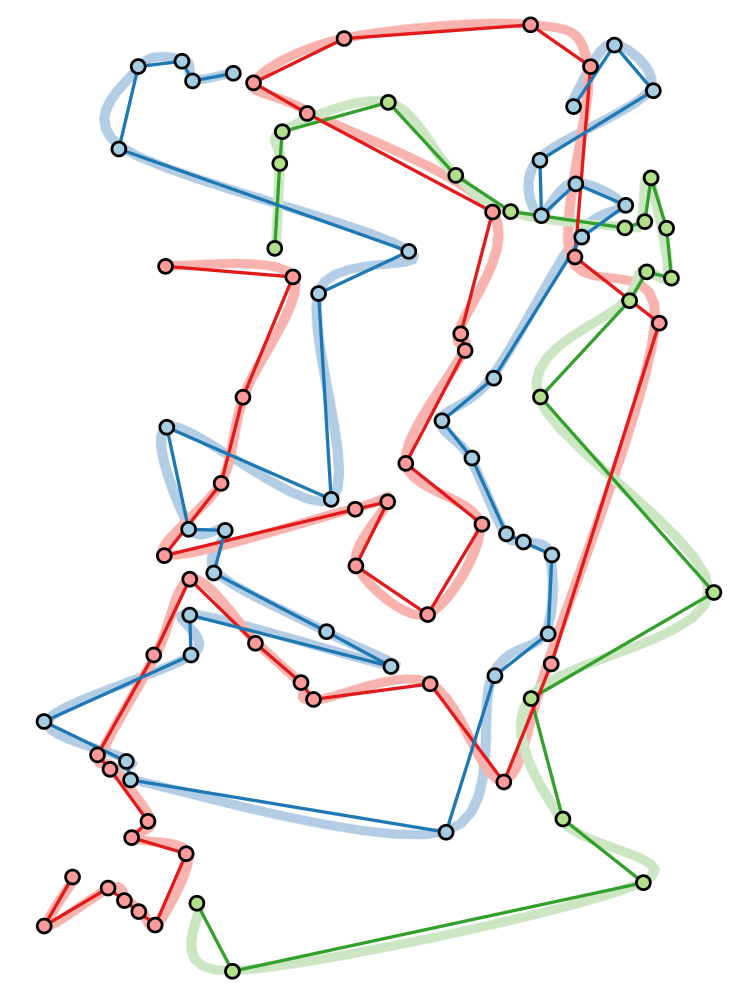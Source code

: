 <?xml version="1.0"?>
<!DOCTYPE ipe SYSTEM "ipe.dtd">
<ipe version="70218" creator="Ipe 7.2.27">
<info created="D:20230131145524" modified="D:20231125151802"/>
<bitmap id="1" width="701" height="1023" BitsPerComponent="8" ColorSpace="DeviceRGB" Filter="FlateDecode" length="49503" encoding="base64">
eNrsvW1sXFW67/nJ9rfYfCYBPoWLkHhXrkCoEfTppqdFmtvqpltB6tMECcFInQ98AOnCuTp8
gHOGmXslDsNpoRmNhr6ITGtGuuqGQzvEgSRtktgkFLHdFRtckFRxKn4p2xW/VOx6i+dxVtgp
ylXPWnvvtfZee+3/T1uWu7Ede7+t/3pe/s/mJgAAAAAAAAAAAAAAAAAAAAAAAAAAAAAAAAAA
AAAAAAAAAAAAAAAAAAAAAAAAAAAAAAAAAAAAAAAAAAAAAAAAAAAAAAAAAAAAAAAAAAAAAAAA
AAAAAAAAAAAAAAAAAAAAAAAAANLLlcpqc37GOxr5XGNyjDnqJ476PTr/qNw57x/FVQAAAACi
p9vq37qI144PbXzwP+w86He79ntmRsRvLv6cK7UqLi4AAADgWw/kzl1TApkR+2WAZlFxZHDr
Tx4dbg1W4N4AAACQOlVwaXFLEhTz1yTB6HCq9IB3vLJ/f09vH328ZeeNN+zo/+8v/WfFb7wW
o5g4s3UCi3kEKAAAADgQLvByB9cCBUcG0yYM+OP5X//qjQMHRt56847du0kz/PKHj4T5adXB
9z0tsSUkKqu4DwEAAFgXNLiqDUQSAcLAb7Thhh39pBzoIx0hZUNnITE6vJXguLSI2xUAAECk
oYOWhAKtR1j0wx9P732sp7ePZMMDd91Jn4y89aa5f+uahMjnEIUAAACgM3pA2mDijEgrYGV3
8iD9gOpKAAAAgRUCkgspPGrHhxr5HJ4FAAAAUAgatuT+jZ7ajqS0eTZy5/CYAABAakWCaGys
jw6nsKXxut2Bd4guxe+OVovIKAsFr9Sq180oPFuqq4UiNmg5+h3QwgkAAM4jrJJFI4PbIuG6
GBD2R9/XAG4seZ60iKX6lP4hNFwAAIBTIuHqsuJ1O7qUZG+b5uCYHtCmD0Wvq8mCVSQsAAAg
0QiD5a2MQ5JrEq4JAy9QcNXYEHtbbXeIkBOanDZJlEKtAQBAYlaBS4tbOiFpSYdrFoVexADC
IN5bKJ/buoWCSk36XpxGAACwkyuV1a2X/NXIc2JqDMTERjFfCdrA/rsrM+K3RgLZCgAAsOhl
XqvSfpykgrWph2vyoHVYEtwFk37L5XO+7jcIQgAAiBdR0Ghb9kEUHiB6kBK29KpaXIs0Booc
AAAgaqkgahVGh7u9nHt6+57/9a/ESKOIFQICCOkVD7lzijbUOFcAABDRnk4hofzLHz5yy84b
R956kzSD9gGIXhECFALoIGjnZ1QKHuj+wbkCAIB41YI4Lrz7Tk9vHx0kGO7YvTvkAESIBOCX
K7WqNGVGNzNSFQAAEKNaaDsevf9+MTf56b2P+Us3CBuEYh7VCCCMcpDetyEnXpUrtdHcwokv
570jc35psrg8Pbta2WjgEgAAoBZMlSVkRrZqEiASgFaa8zPS2shgP5lUASmEDz7/d+YgRZEv
reEqAABc3qBVVusTZ0yrha0WyKvxBHqr45wDswJ4ckxvwKFab04Wl0kVvHf4857evt//cfDW
227fMTDQTTwMnr1IAqO0soFrAQBw6u2az5kzZRJGi9eKE5BNBtHC39i+Ag7lSo1kgCcJ7r5v
D8kG8QmpCGnwAZkLAADCC3yPG1IPIHakqYpGMR9AM3iy4fW3DzLRhrZjsrhcrTdxUQAACC94
hQrIPoBkBRzov0p/Aq31bZqBjgcfephkQ09vH8kGEg+KymFofAY1DwCANIcXtmoVJs7Qlg0J
CJDQgAPf2Eua4Vh2TlEVKB4nvpwvV2q4NAAAm9+cjKNjwMBC7hyMFEAi4G0cmPlWJjSDVy1Z
XLqMSwMAsA11r36oBeDsU5DPBfOaPvHlvAnN4B3jhTKuDgDAnlelrkmUUAsg8QEH9lno+C2i
11IlbiDsnrbXP6gcx7JzqJMEAMTI1ijh3DktggFqAThDPTPiq5+iXKmpLPqZ80uti35x6fJo
biFAwgLeDgCAeATD5Fj4ikeSHPRzoBaAS5Aw4PIUmZG2r1cpaejWE0FCYnp21W/wAR0WAIDE
CYYtswW1NnYAEveMqPs+qaQnpGUJJB6kHtRQDgBsXjVsL61s0HPX8SguXab/SgfSedq2Uflc
SMGA8AJIA3wzkWdNppKeID2g+I/ST/NVV6n+kwFILiQASCST9vZbFCRKiegxmZ5dRWovmGAI
WcOA8AJI0fOSO8eVN0yOiS+TpidGcwt+/2l6Q6q/G6EcgMOQkKY7PFj9cLeiYpIfxaXLiEXw
bPkwhGirrA6+j/ACSBt0w0vtIqXpCXrdBXs70dtS3QICygG4x/TsqiEXlDYJgShEu2C4tBhG
MGzlI/I5ODqCdML4PpGWrmw0pJugMB5NvqodoByAM9CTZVowdIwKQj/QWl+fOBOqm9LnmGAA
HIN/gv72ZVF7emI7+dIalANIVZBBY0oigJF7asVDmLrH+omjGC8FwKbMLvLMyQl+CpWu5On2
eZrorQDuQc+LaZ/V1uO9w5/39PbRse+pZ+njMwdeSK0C35o/FTQrUc+MQDAA4NG8tMg8L1PH
TzEvJb17FnXlgKFXIKGagZR2xLEFUg633nY7yYbnX341nQpcuDEEFgyoeARgO8xTMzc0FGW+
QDHhG7gIE4AYNUP0xQx0PP7EvmcOvEDHjoGBNuVAz5HzCrw5PxOsuRIpCQAYmNhd5cP3I164
Fd+u9DW4cCBB+DU603WQWhDioae3b3vAweHnaKv0MdCQawgGAOSyga2KPHT6wvZ30WRxOfZ9
GcojQVJQnAHXWrUorCC7RQOEh2S+tEZfNppbCBPHcDLgECzIINoqcbsCIIWvijw5kjVXCRlS
OaA8EtiPeqMQPVnTs6vBHi76LmFGTSrCV5uGe6PqA1QybBk3QTAAoK7Mv6uKfHrvYw/cdeeF
d98R1df0SceqyGgWaxXLCPoC+jJcQWAtotD31ttuf/Chh+mO3bnrJjreO/z59js5jP/JdoSE
UOnaIK3izNm+UllljGgYO1wYNwHgF/H43LCjX3xCguGO3bvF58WPP2kLn0b2W9GrT8XBBpcP
2IkXNPv9Hwfvvm8PqYUdAwMkIbanJMypXzHqglfgjgQZ/Hsy1E8cRaMEAMGgx0cEGW7ZeaMI
O7yyf3/HZoqIjWKmZ1elygHGd8BOvDJIIRv2PfXsj366ty3aEE2Jznih7HB5Q4DqR2QlAAgr
G65WRZJmELLBCzvQsfTRoXirEKUl6C5FWYEztCpekg0PPvTw8y+/umNggGRD9I0MfOAu0cKb
NIPfxAS97pCVACAkfBGR93qJpZBApTySXtG4iMAeVGbN010dmf0IPbmxPz50TvKlNb0lHM1L
i74SEyQw0FwJQGSyIcaGR3q78slZGEABqzSDSjVvxKkB5pcx108tKivo1eHZY2osjmoU8740
A73lcHMCEKVsiLdnQdr5DhsHYAOKDtJ6N922yQZSRPQzW4OErdMxbrhh4B//4R/CvrLYtvHt
hgzNS4u4OQHQyOXcV7zjkw2LsvRtjGZMELtmUPEbicUqgQmAaJEN9PTlS2uMa4SYjkGf/C+v
/29P/f3fh/m36pkRf3MlUMkAgG6+mpjmHZ9sWJGl/ZiocADxQoumigNkLL8b4+EQ+FcimVRc
ukwqSEUsiekYIuwQJtqgrhnQLgGAuS3S6GeTzNNHosKSX5W3r8GgChAjKlMnYizC0Sgb1L2k
Ok7H6B8YeOO//ddgf4W6A2Tt+BA8GQAwBL0BTo5kmQfwcrFoya/KF4QjTwHiQsVgJF6HBCYS
QmJG+tzlS2uKUQUV7RRQMyjXM9QzI7gnATAXaqCn+Mhn3PPYKObt+YV54xrkKUD0KE6diHeE
Cl9UTL+bCIOI2RYinkDP2okv531NuDA3P0tdMyAxAUA0L5OkNC7xHfHIUwCrbkh7BK1iPCSa
w+/ZoJ2LajGDTXscAJzE20okqN+Zb6lwchAwsFYzqGzGbWhEkib4Ijvo+fXVu3GlVlXxZ6Cv
QZclAKZpDa4mSDbweQr3BgEDO1Fst7Rn2lqb3n78iX0PPvTwzl039fT2bR/KqfcgcUXngV44
AaqPhPW9vAASXZYARPsaWR78MCmygQ8Lx9XgBtKGimaI0kHar94mtXD3fXtaZ2RoP+jPnywu
h5l50ZyfgWYAwMJQAx1zQ0PMeFmbBQ9kA4gelXZLukut8jxvNWl//Il9wrZRu3Kgf4JOjldj
GRLpmCrkJgCIa6+UoGjDphnvGgCCbdstmTqhQqtnmpjLSZpBi2yg5256dlXvnyxcGp7e+9ij
999/x+7d9BGaAQAb3h6Jq23YZLvJMEcbGEWx3dLaadTS8S6+pELIHIQk1HBkkN4/Pb19D9x1
58hbb9LHtlcTNAMAMe7WnZENdOD6AkMotk7Ea9GgonyCuTHQd5mWCh5XKqsi1CCSKdtlAyZa
AhAZHVuxIBsA4FFsnTA3h1rv30K/p1Q80N8rdEJx6XLEFqyevxMJhkfvv198bB1qiTJIACJj
ezXXodMXkuISCdkA4kJlUlXiBrgLW0hSBfRMCXkgXCJj92mvjw4zL6XmPHKRAMQZauBnUlj4
hPJ17LjKQDsqLoswKdWpZ7pbPNWODOL8ABDvPj1xsoE3isRAK6AX6dB22ywanJcNmG4JQERP
YkvjdnJlA8ZSgCghFSqtAbCz3TLR1E8clYyfmBxDeQMApukWaD1zcoJ5Qm0T9hiCCaJEpQyy
uHQZJ0ovwrRB6vVUnziDNkwAzNEttj91/BTzbNoWMKG/4u779vT09tFvLsxqWh31kaEAkWnU
BLVOJE82qE299PylG/kcgg8A6IWxqUmQbPCq2YVa2DEwcOtttyNDAUygUtIAV1JDCN8Gv0d9
dBizswHQBWPInBTZ4G39njnwQk9v376nnv3RT/e2RhuQoQAa4StvLZw64VrAIXcugHK4lrzI
jEA/AGBu38TIBnoALYyWiNzE8y+/umNgoNVRHxkKoAsVE2aUQZqGVv9gysHruahPnEHbBQAB
4I0Olj4+Yvn4SxVTX2QogMb7LekO0lAOKH4AIDAdLZ6+Z3Rw/BObZUO3vlFUswNDMBm9hLpB
JprG5Bhj4+C3+AEOkwCEDDUMjc8wLdKxywbF4UHjhTIuNNCC1BASJQ3Rc6WyqiXs4CUvGrlz
CD4A0G2rLo211o4P2SkbFIcUj+YWcKGBrudFKlOtHYqdCvHAzqoIUDmZKtuHSm11pVr2jtm1
QnHlPB30Of0n3GBAwFd20RuS3pN2jr/kgyQw9QUmkM6rQnrCBvHQyJ2rHRnUpR9oc9TI51w6
RUISFJZzUwvjmZlTZy5+qniMzZ2mb6FvFFqCDtxv2Dp1dKqxTTbQry1NLsPUF2inuHRZer9B
o9pDc36mnhnRVfaQ3MxFpbZaXi/RQj+9mKV1X10kKAoJ+smNZh33W0qQBvnpHUiPnlVTs0kG
SPvlES4GJpDeeCi7tTH4UKs28jldyYukTLsgqTC7VphaGNcrErodmZlT35SnNhrruN9S/hoU
4VZeNkRcdUyvZZUCSHTAAe1IPSFhCJkI/cBUaiVdPNCqXarM0PLtK+/g9/joiw96evsOHvoD
fdx18662/0pCBZmLNIcahDkSPzImsgenWm+q+P8jxQwMwVc1kJqFmVhi9ENltT5xJnzxg6iZ
jN0tqrxeKiznsvOZaAILdNy75x6SDT945EE6SEV0zFyQgMGdls5Qg1Q2RLbRU09MIM4AtCP1
NoFveRLRVfwQvXhoNOu0Lk8vZiOTCttlQ/9Af09vX0fZ4EUeUPOQqlCDVxXAmDaQXLctyIAa
SGACqbcJTlGCgw86khfRpC3iVQve8YNHHiTZQOKBPpHWPCBn4Qy0vN562+0PPvQwvfR2DAy8
/vbBblnaGL2e/AYZjmXnECgGJrQrX1GD6JYjwYdLiyE9o7bEg4FWTUvUQuCjuHIed5cb0Yb/
6/87dPd9e5458MK+p55lGhCYCB49YpYEGURWBb1vwAS8LSQpCpwi14IP4Wwf6Ht11YonWi0g
YeEep0dH9uzZ8+hP9/b09pF46FYQHr1pg98gg+cvAYAJ+LsR956rNIp5JtaqYhIV2GFypVo2
3RDRat8krCBn1wqtFpFeNyV94jlG0hcHrr1EwsIN2fDjv/vhG//tv5JseOG/vNYx1EC3PScb
cudiDzLQXg/N8sBoXE6l4Qi4ylbZZAjPB1/VkrQfp9VZuyNT266/sJwTCiHMaSEtQcImwC+A
DgvHXo+0q2oLNURp2kCrv98gA309CiCBUXg/UvT5poQwo7JUqiVFeMFQPIF0Qnm9ZMKLiXRO
ceW8X50D5eAYbVunRu4cJxs0DXmhf1TRLLptqCWKGYBRpIPeoFohHnyIh23hWUPhBeHZSKtz
ZLaN9G/5Sl5AOThMBKYNk8VldeNHL8gA12gQxcuQdYaELWR6xcPEGaZW/JX9+3t6++jjLTtv
pE8uvPvO9wZbXDXkNxFemFoYJxES46hK+tehHAAjrempCf9O9puVQJABRAk/HxZ9l4g8dHw3
Pv/rX71x4AB9QrJh+3+dGxmc+kZzYKG8XrLktJBoUQ+eQDm4KRvMmDZUNhrSAcQIMoDY4V2e
cH7AltXDtpfkK/v337Cjn5TDA3fd6SmH9cE/XTx9aPzCX51UC600mnX1plEoB/dgmpcDy4YA
WQkEGUAsHMvOMd5iOD/gmniYn2l9VT6997Ge3j6SDaQZ6Fg7/Of82aHMt3rCC7Qi26kW2lBP
WKAr0zH0mjYEy0ogyADiAj0UwMcuO59rK3goH/+3ryc+1qUWaGOeLMekSm1VxXqCvibGegyg
lyu1qi7ZECwrgSADiJFypQaXJ+D3nUkvRhIPWwUMXx3T0j5J2/bk+iuqK4fImj6AUbSYNtCi
z9eVMUFgBBlAjPBGT7g5QUdKlZmx2c+0lC64sQdXVA7Z+QxuHgdo5HMhZQO9eAOUMdC3YAwx
iB1e7iIIBjoIhtAODNmvj8+NDG4cPWRiJJblyoGUEu6ixMuGEKYNtBdjyskwkQrYD2NBhvFV
QK9gyHz76dcTH6988kHbSCxnxIOickBjRdJhui8Z04bAZQzISgCrYAJlMHoCugTD+IW/zo0M
rg/+iZmn6YZ4UFEOKI9MOrXjQ766LwOXMSArASyEr9TF+YFgCCkYpr46tnjiL+rDuB0QD3TS
VKpAMWI7uXBj3SbOtH1xsDIGZCWAtTBZNkQb0kx5vRRSMGzPR6RHPKgoh+nFLG6zJHKlsqrY
fRm4jAFZCWAzTG3D0DgysGlkpVqeWhgP0x9RXDm/0VgPMxLLAfGgMoyDThTut8Sh0n0ZuIwB
WQlgP3zGDecnVVRqq2EEw9jc6e1mTR2Nqf2KB34et7WojMuEe2Ti4EdmVxcWgpUxwMEJuCEb
2kbMA1fZaKyHGVUpBAO/QQsjHrbmcU+OJU480FmVlkeiyCFx1CfOMPdqsDKGE1/O42ULkgI/
NRv5Nfe3Ts16ceW8SttgtzHW6u2EKRQP5fWS9BwWlnO4D5MkG7rfw8uDH2KuBHAe3lwaWTbH
r36IukcSDMEC7GkTD6TKkKpwCWb25dzQEMoYQBrATIoUEqaMIbBg0CgetjrdMiNXKsl460pP
NVIVCYK5J6eOn0IZA0gDTDJuNLeA8+MeKvtfc4IhheKBJIE0qoNURSJoXlpk7sa/DZ9GGQNI
A0wPJsobXNsoNdZFef+um3fRce+ee/oH+l//11dVih7NBdLTIB7o7CFV4QCNYp65D0+OZFHG
ANJA5vwSr41xitxgdq0gSh8/+uIDUgtCOZBm+MnPfhymS8Ii8TA6rDizOBYKyzmkKhJNZaOR
PznK3IFHPsuhjAGkAbqf+agaFLIDtPZX/va535BUkMoG0hjRD13SIB5OHLVTPCBVkVy8oRL5
j48x9x7KGEB6ngi+1xgBB5c0Ax0vvfaiF22gT94++C8dnR5j3Pm6Kh6Qqkgi+dLa0PiMeBnO
DQ2pt1GgjAE4jNTWDAEHZzSD9KCvtyRUvuUwGcKeWogH2xyqVVIVuGktoVyptZV+VT58v9vN
Vvz4E5QxAAQcMJ8i6UgXKaONEloIOdvCtvEWKqkKzKqw4ZU4Xii3vQYPnb4g7b5EGQNID/nS
Gh9woC/AWUoWG4119flT0ZcxpFY8qKQq6NrhBo4LWvc7bqNOjmSZG+zsp19MFpdRxgBShZe/
Q8DBDRTTE9OL2aQU8G+Jh4kz1cH3ky4epNYZUwvjuIGjhx91TcKAubUuF4s4gQABh7Yjc34J
Z8mlUENm5lR5vZS4P+1KrdqYHAsjHmxwqJamKiyP/zhGtd7kW9HpmDp+irmpcA4BAg5QDolG
up/NzmcSHQlPuniQpipI1MHGIaKHZemyyuRKpo2C7iWcRpDax0f67EA5JAJ+DgJpBjeWJCEe
mOlCNosHaRaJvgB3slEqGw3eJrf1WProENOzg5MJUovKQwTlkGjZ4OQ2tpHPhRQP9YkzETtU
01WQjiyHjYM5upU+dju4Vt+JMzifILWUVjZUnqBj2TnUDCdUNjhcbhdSPEQ/3qJUmZHmknAz
a6dcqTGljx2Pv45+ydw2jdw5nFWAgAOUg6uygQ63//ZkiQfpWG3YOGjEs4n2e3yb5WSDzcNQ
AIjmyVKU4lAO1sIbPSWxgcIvSRmsKe15ycycgo2DntjOyoa06rvbqOvG5Bhzq9g/vR0AKAfA
Q8KA92pIyXlIhHiQtr2k53qZe6Ftd32UHq0e0fXRYXRfAgDl4DCNZh0+hEkRDyqO06iNDC6h
/Vcy0DFZXG79Icz9gzYKAAIoBzixWwifNE9hxnxLPIScjWVMPEhtHDDiKhj50pqvdgmRlSCl
0fZz+LsC5xkAqXLo6e17/e2D9JGO9w5/7oUdMPfNHvgq/dQuQ+HHWxgSD9OLWdRG6n13SY0f
Fbc/dLm5NorJMZxtANpoe/p+9NO9O3fd9Ps/DpJguPW227e7OiBnYcuFY20B0lAYmSDxsNFY
l9o4oDZSkXKl5rf6cTS3UNlodItTcbKhmMcJB4BRDiQVRJCBxMPjT+x75sALyFlYC99PARNC
28TD7FoBI640xG1mV/0GGYpLl5kfyLdRNC8t4pwDII05PPjQw7//4+COgQG+VBI5i3jhm/to
b4tTtKljvIVG8ZCdz/DKIc0xIinVenM0t+BLM4wXytLoKK8tcdoBUFQOigdyFvHCF0ZWaggK
2SUeMOIqMH4TE639lRLZ0L2NonZ8CGceAO3KATmLGOELIwvLOZwi28SDdMQVrlpHzeCrY2K8
4KOhlbkf6qPDOPkASJksLvvtaULOIi74PAVy5RaKB4y4MqoZpJUM228GtFEAEJ7KRsNvDlFa
rgwMwaTLUd5gXDwEGsktrY3EiKtgmoE2L37fP5I2ijwiPwD4IJjHOz3jk8VliIfI4L2LkSg3
Kh7oG+nbA4gHjLjSrhnajB9Vgz+5cxhiBYBeguUsRLXkdjc2oF/dseUNCHdHJh58/YuV2iov
G2DjkC+tqW9VAmdI6xNn0EYBgHYC5yyElStqHozCF+fPrhVwiqIRD7Ujg75i2tIRV2kuTVHX
DPSGCdPMxbVRHBnEQwFAqF1toJyF1wxF7wGcQ0Mg1m2XeFDzFVQZcZVO1aeuGYIlJlqh64Uh
VgAYJXDOQogH+nb4PEA2OC8eaMVRSYur2DikLVVR2Wh4XrV337dnx8DAf/lf/7Xj+0TLTgRt
FABE81wHzlmIRGTm/BJqJiEbUiEeZNbEUhuHtKUqTnw5L1zud+66iQ7SDD/66V5DmkHSRpE7
h0cAAI2EyVl4NZMoe9AoG3bdvOvePffQJ7RNO3joD5ANtogH1uRBxcYhPRfRmzfx+BP79j31
bDfZoCvj2cjn0EYBQMSEyVl4FU0oewgJrTu/e/G5n/zsx7TE0EfSD5ANJsQDX3Uf2OSB74VJ
j094td70XiZiIA7JBvrk9bcPmtAMm7IhVsFMOQAAUiobjQCW1B1rJlH2EIyphXFSC/0D/SQY
RFJYSAjIBv3iIcRUTcbkQWrjkJ3POG/BIU19hmm07Eh9dJi5WLjbATAtHsYL5ZCRB2EVBfEQ
INrw0msvCtlAS8wPHnkQ0Qbj4qH7ihPA5GGjsS5NVbg9q6K4dFn6ctDuA1M7PoQ2CgDihVZ8
WvdD1jyIsgfUTKqDtHgsNOdnmK5/aZ9mW+pc6jjt8Fjt1vREt8NEKpNPKuEOByBK6Bk/lp0L
KR7oJyBzAdlgv3hgNq2SgofR4dZqyenFbDrHao8XytIKKBMhI3RfAmAbpZUN0U4VMnMBn2rI
Bstp5HOMcRB/eAUPKl0V7hU5SEMN9F9NxB757ku0UQAQI1pqJkXZ5PTsKoIPvmRDqYK3X6Ti
IVifpuctKTWAomN6MevSSZN6QtJTb+RisW0UUsMNAEAE4iF8t6Y3nru4dBmnVMAvNBhlFTFh
TB6EPVRhOSdVDt+Up5w5Y3xA8lh2ztC/iyFWACSCar1Jm4vwNZOeVTUqJyEbrBUPAVst/nY6
O5+RKgc34kj0/PKPubnsJDfE6vgQ7mEAbIPEQ/iyBxhGQTZYLR6CmjysHP+LVDa40VjBF0Nm
zi8Z3MJ0jwih+xIAaymtbGgpe0hz5SRkQwLEg3+Th7mRQalsyMycSrp7JB94NJqLdLKNIm2D
z0BqETWTWsoeUti2ycsG560Fk8JWn6bPVouvJz5uvZS/fe43/QP9L732YuvYkUQrB97iiRSF
0cvByYZ8Ip216E6g+wFV0CA96LKKStuorOLKeUY24L6yikbunK9qya8mP2m9mqQZfvKzH7eN
HUmucuDdpOltYPBCODfESmgGxBhBOtGYuUhD5SRkQ7LYGomlXPCwPvin7NfHvat52+3/4e2D
/9I2diS5yoHfIxh9Zh0bYlWqzLQ6fjiQvQIgWPBhenY1vNWk822bkA1JRN2YmpRD5ttPxWxT
Ugu/ePLnbWNHEmogSQ94xLaQrbg0xKrjBNU0zD4DoBvlSk1j5QP9nPFC2aXKSciG5KJoD7Xy
yQdCObhkIFla2Yje4snDmSFWQjOQmLx3zz30Sf9A/9sH/0XcD1ML43jEQMqDDxp7NkXygvSD
A8kLRjaMzZ3GnWM5WzkL1ndIHIsnlFoyE6QcJovLzONpuirJmSFW4rqTWqCPv3vxud8+9xt4
ywPQhpjQrbFy8lh2jrY2ydUPtKfotohgu5EY8VBZleYsVFoyE6Qc+HpI02fbje7LSm2VrvhH
X3zQ09u36+ZdIo1F4qE1dYWHC4Dru+yly/ybJ0DxQxI7NyEbnKFRzPNNmurKwf4/lilbMmco
LeC7Ly/lv03KS8Abtk6agY6XXnuRZINo0cVUGgCY4MP07KrG4IPo3ExQ8SRkg2vigR1poagc
7B9aEZc5JLF8NsPIhr+OfimKoE58OT9eKNu8lZBOWk+KhgQgFkTbpq7KSc920n7nB8gG9+CN
JR1QDrHUQ9LqL/KbXx8dfv7Xv7phR/+H//xPtD0feevN1tPbrbODfivbSqlVZpfQgWZMAPg3
A+0ONLZtesWT1jZfMLLBsQnLaWPLWLJLwX+bgWTilAMvG0xodXp+vdfC3NAQaQZxJh+4685W
2bD00aEElVKr3AN0FJZzeJoAUHlL0NOtMfhgbfHk2Nzpbq8L1FE7QDdjIkXlYOc9ELFsKC5d
bn0VfPX/HOzp7SPl8MaBA22ygRRFgkzsFWUD8hQA+IIebb2Vk7aNvUjckgF8hx0uLXYMOygq
BwuL4njZoFeZk9Rv+/l06m7ZeSMdJBsevf/+VtkwdfxUUibo8cNo2g6MuALAL6JyUm/ywmu+
gGwAcYUdEqocti/lhrovt9vUH/mMm0bhVza0Fj9EXAflSzbMrhXwBAEQWD/otX3wdhxxNV9A
NqQo7NBpjObUV8cSpxx4rydzmoGOkyNZRjbQfw3zKiDxENk+oqOnNKqjATCHXs/qGJ2rIRtS
xXZXybZxV4moqI9ANtDy3fGH/234tLT7MnwRdQTigXeV335gRAUA2p6+pcsaB25G33zBvCjK
6yVc3zSEHRSVgz2DEU3Lhm6agY6p46cY2aC3Aspo2sKvbMDbAAC9iM5N7cWTpvUDn9+k/4or
m5KwQ7KUg1HZQI8b88OLH3/CzL6k76X3AP16J76c1xKKpFeKod4rv7IBbZgAmNMPJoonDTVv
QjaknEYx71lKKg7KtEE5mJMN9Ijxy/3ckI/Zl8Wly1pKoejv1d54xRi2YLAdALFA7x962PUW
T2rXD5ANYCvs8J2lZFKUAy3HzDMSJjonFfyVD98PMPsy/NuAvldvzsKvbEAbJgCRIZyj7NQP
kA2gLeyQCOVgyO6JD2J4pg1hZl+GLIWiN4musEMA2YCxVgBEv0XS3nwRUj/wsgFe9OkMO5By
UFlEMhdPxlUmZ0I28D/zWqXBZ5OcbMirZv9FKjPYVkJX2CGAbLB/wBkArmKieDLY5G6+dxtX
Ko1hh3xOfdxVXDtQusn1jrKiHyjV8/QFq99+y8iG5vxMgFdBMPEwXggbCWRc5VHeAICdmBib
5Vc/8NXUuEbphJa/6uD76sohFgtBvoDQ70878eW89LEqV2rdBnyI40olYHQu2HuAHvMwCQu/
mgHlDQDYgyHnahX9ANkAOiuHq2Ms1JXDN4vn7JENdNv7+lG8VbU4hP9Sm1NW2xHyLyouXfYb
eaCXRmDlEEw2oLwBAAv1g/biSWb4BWQD6MZWqcOJo+rKITv3eZRGgkx8gJ4gXw+dND2ROb8k
vphOSDfNQCpLy981WVz2Vf5EXxyscySYbEB5AwB2Yqj5YvvwC8gGwFPPjKgrh7GZ0ci6b+gB
YW519T24ND1Bj6H30zoOEu1m2hAY+uf4v06LcggmGzBEG4CU6wdGNqD8CQgauXPqyiGyUSaM
/7N6M4VKeqJ1RWYyFPWJM9qfffXEZau2UYFvocrMnMJwCgCgHzoeJ8+fxcw7IFcOxfziqUMq
fg7entR07RxvAa1SFamSnmhtyrhSq4Y0bQiAipWEV+egSzZML2YxnAIAl/SDRvOHkxfOQDYA
FZqXFleO/0VdOdCO1XSHRciqSGl6gr7ge2dgfkZv96UipZUNxf2CV4MRUjbwuUsMxgUgoWgx
j4JsAOrQdntl9OPxC3/1lQo3V+3Ar/t80F6anqAnq81CTThaRC8bNq9WOyg6vbRWLgWWDfx/
xZsBgDTrB0Y2jOQzkQ3vBglSDtWzIyqzMtvK703kLPi6wY6tQ94q7Cs9cU02sKYNEZx8FVdq
xYCD1OeN95DEgwBAavUDIxvoP0UzvBskjvrEma8nPvalHDIzp4or5/VW0/EDrZgFVLpzb0tP
XPurMyPxyoZNWSGoeheJtIWK/wJMqwHAPf2gGNJkZMNfcxPbq7WhH8C1rXc+923msN/2PSEe
NEYe+CxDALHRMT1xTTZ0N23Q2H0ppTW9snPXTXS8d/jznt6+3/9xUBpmUZcN5fWSbb6gAADT
CPNqXj8wb4ZjX2WZbi/oB1CfOFM+/m++Sh20py3423t7oj9YesIq2bD5XbaC1IInG+6+b48n
G1RaKhjZQNJuSxY26zB9AgD6QZdsgH4A3kq6PvinryY/CWw5GLKbjw/ab++nCJaeuPYcXR0s
Ho1pg2TRvxowIbVw622309EmG1RMMpnSBa/ikZl1BVMXAFKrH0LKBuiHlHOlVhXGiXMjg+q9
mdvXoMCZC34UJh2t6YbA6QlB9KYNHZ/f1v6RHQMDdNAnDz70sCcbGOXjSzaQqIPpEwCgTT/o
kg2t+mF6dpV59wLHaF5aFNvwtcN/nvrqWDDl4LkMBQg+8G2Y3oDpMOmJeGWDSrbRr9WVimyY
XSugKhIA0IZ22dDqWQf9kBIaxby3gAaudmjNrZN+KFVmFPezfJ6CpILoLJCaO/ElAbF4PQXr
rVYpiWTsowvLOfE1Ukso3PkApO5tz1Y9ffS3nBYjSuiHVNxLuXOty+j//NST/QP9bx/8F/q4
6+ZdgSVEdj5De95KbZX/1/mFlXbfKpOh+BRblLKBdE6YSbgq8zgU9QBMnwAArfC7CV2yobXY
jPZBvgbugATRamtww47+tcN/3vs//ej1f32VZMNHX3wgVQj0ZffuuYepf/imPFWqzHQsgVAf
3BA4sB+NbCB1HdL6VcXuid8vtMoGJpchGi4AAJAN3lFaXaAtj/oMPvVjNLcA/eAkojzywrvv
9PT2kXK4ZeeN//d/eemmm3ZKZcPvXnzuJz/7sa8sxuxawUuv02obMiAmX2oNW0TSn6BevRDS
IlLqLO19ZWE5x3yl6WllAIBkyYbWd7I5/aBooQ8SwZb19NXySBIMdLxx4ACJhzt27147/Gfe
VZI0Q+B0Bu2IaYOcKVz4y9iFYEPkVTJo5mQD6efw0RKNc6xaZQPvQY1RmABANvCV0ob0A723
6Y0H/eAGXmPF9mN98E/fZg5nLp7cfrO99NqLIasgWk3R/5qbeOEf/7Gnt++ZAy/s3HUTffLe
4c+DdU941CfOdNMM9PcGPl350lr4abb0E1S6Jzz4FonWGEKltoqqSABAYNngUa7UxgvlwCVb
vH6A+UPSYVbYrUX21FHaw2bnM+EVAnP89rnfkAihjztv2nXimy+OfZX96G+57eEIlfna1/4o
3RaRdJ+HV+D0DJJg8Jvv41MPbV+MqkgAwPUXF2s7r/jqM6EfYB6VaK5UVhnZQAd9AX0Z7Wpp
/WI6AcMcv3jy5/fuuUd8bAtinMp/JoTEidz00uXFWGRDyCBDyAAdU+i43f4RVZEAAA/pOBtf
Wydz+gHNm8kLOIwOM7KhzYq5VJmZXszqlQ0vvfZiT28ffSTNIM190PJHiyNpGHoiVqrljnE2
Ue3Z+c8ZHVY/M9V6U2X+tdFyIEaqbQ8g8G8JVEUCANkQTDaY1g8wf0gWrQZQisUAjWad9MM3
5SlD8YdgxZakZ+gxmV0rlI//29rhP4e0iAycmNDYvKzefakSk0RVJACQDSFlQ+sbMmQHOqMf
0LxpP7Ujg5wbcz7HfC/t92nvz4xSivEYv/DXqa+OfTX5ybeZwxdPHyI5cWk6o3JCgiUmtFf7
8M0R9F/bvn6jsY6qSABABLLh+r8SyCAX5g+JDziwHYuK9QC0ZtFOn7b89oQgeE/LqYXxb8pT
IkAh8h3CIttvYkI0R5i4velk/va53/QP9IuPbRmcjgkaVEUCAKSywUSxk9AP2s0f0LxpJ4qF
keqQhBBZDNNdGCaO0W9HT144Q8exr7J0fDw59dHfcnT82xeFjre0IT0sMhSkFoRXRpuHZ7en
HlWRAAABMxjX3CbC7zg/FE8mF1+FkX6XP9oXk+5lVrRkHUJUfFY4+83SN/R3lddLrcEKXcyu
FUgk9PT2kXIQXhn0uScb6IXQ8bvgFQkAkG4iIog9Cv0gnUsYoPgByQtLCFAYGQxauWidFSrC
zooIXRkQr+OjVVqoL9wiUCO6S4S1Raund7f6Rr4cAhO0AYBsiDhlach8EskLG+ALI03Jlaux
CNpZ0/bZmXCEykGSSUgLUV/hSQsxQpQvbqSjW2QDXpEAAKtkg1H9gORFzAEHtjCyeWkxolur
tiqSGkJIJKLAMuKjW4ZCwHzj9GIW9zkAkA3xFkibMH9A52YsRDNvOnBEolSZEamNJJZZ0nHv
nnt6evtET8RLr70Y5kfxuQZfxpIAgBTKBkt2ECb0A8ZuQjZ0Y6Ox7mmJpMQlRCsEaQb1yeMB
ln6vfPoXT/78B488SJ+QXDl46A96m7UBAJbDFI/Zlq/Ubv5APwpjLyLgSq3KmT4p+yvGy8r0
F+Xj/3bx9KFvM4e/mvxk6qtjmW+t0Ay/e/E5Wr7pk9tu/w/eIq49Q7HZMjST/rl799xDEoXk
ivcvoioSgJSQxDIn7eYPSF4Y38InXzZ0q9BYO/xnkhOiiYOOyYXx0UIm4lCD6Iag1fwXT/48
8M/Zbg7ZLpyuTsulf4L+Ie/w4hskKnCfAwDZYPNvbqJ5E8mL6GVDGOsGG2RDWz9Iq6D9y9gF
Yegk/J0+/Xrs5IUzp/KfWZjmyMycUnGHEF988NAfRJKCPnrRhsJyDvc5AJANifgTKhuNyeKy
xuIHYeqLzguN6B05ba1sIB2rEtoScS3R2SGaO+igZVc0TsZiOqG46DO/GyymAYBsSFwvdmll
Q2/xA/00+pm4SSAbeNkg/oRypaauGZT08He6YnatIKTF9GJWSAu9VZrZ+YyiESUspgEAYXKd
dqI9eSE8J3GrhJINmZFua27tyKADsoHuOmm8iwSt9vpbT1qI1g+v+0M9auErucBPvoPFNADO
wzu/Jb00Wm/ygn6OoXGEaUCxMCC5skFlwEpc4lPoCq9o0zvo/xHWkerQt8BiGoA0I0qjnX8J
6E1e0I9CzyZkw/eaKY5/QjfG40/se/Chh/c99eyOgYHX3z7YdtuMF1x4mmAxDQBkQ3r2DnqT
F/RzkLnwseayA60i85cOA5NnmR8aoluip7fv7vv2kGbomOdy5lLCYhoAyIa0hRzF2AstyQtk
LhRJllFkZ9nQvapzbmjo8Sf2eVYGpByef/nV1pIGl+4QpioyO5/BrQ4AZIPDlCs1XckL+jlo
2AwebUi+bKB74Pd/HHzwoYd37rqJjlbZ4Fgzjmcx3fHArQ5AmmVDeuqi86U1lZI2lcwF3KI6
ywa2tuFKreqAbOh4TBaXHbuUfDOF3xpLAECy8EzmsXHYvJq8GC+UwwcfhsZnpmfx8vz+mjtx
JuklkQFkA8nItO01Etq1DQDQsnFI5zkRlZPhKx/oJ8AqSmXNrR0fclU2OJm3ajTraKYAALIB
sqHDyVm6HL7tYjS3gJoHgrRB0l0i/coG99ITHoxHJSymAYBsSDm06IcsmxQTLlLebeHAKCtf
smFo3OVYPdNMMTZ3Gi8NACAbAC36IXs26XtTWy15pVZ1YHA249tAR9vldjs/VVjO4b0BAGQD
WrCVzli4zAV9bwpzFrxpQ6OYT8RfwTeDtHXjun1B+VJqWEwD4DDTi1nkKAMgMheBxUPachYO
mDZs/RX5HPNXnBzJOmnu1BE0UwCQWkgbvP6vr/YP9O+6eRcdPb19H33xAWSDIrQ6BB6VRd+V
Hm9qB0wbpDETTzak4bKimQKANMuGn/zsx6QchGxAtCEYgUdd0HelYSqWA6YNxJXKKvNXTB0/
5apRQ0eYZgpMpgDAbdnw0msv9g/09/T23bvnnlblANngl9LKxrHsXADx4Pz+1AHThs2rwSVe
NgyevZiewhVMpgAgnVRqq//jT//vzTff9J/+0176SEdx5bw4kKAMxvTsKt+teettt4tRRyTV
njnwQhqUgwOmDcRkcXl58EOmB9Nho4btoJkCAAA0bkv5gsm779uz76lnd+66iT56dXSuZiv4
7sukmDZUNhp0jUgbdPtDSkeGUlXmiskUAACgl245i9ffPrhjYODxJ/aReKCPra5QTioHvo0i
KaYNQgfmPz7mQJGGFlI+PBcAAAyRL6215Sx6evtINux76ln6pHW8Mh0kM9zbsfIuSYnoviQF
KC7Q1PFTkA2CjcY6mikAAMAEpATGC2XF8kj3lEPtyGC3dbY6+H4i/gSvTebsp184YEChC0Y2
FJZzePABACAM5UpNsUlzNLfgzF/dvLTIFTaMDtv/JxSXLnuX5uRIFrLBIzufgVkcAAAYZXvO
ouPhjDtxI3eOK2zInbP/T2i18zp0+gL92hfefaent4+ONw4coI+v7N+frDoNXWCgFQAARICX
KJcaUDvwxzKODVv+kBXb6+3pKrRdF/Gbk3K4Y/fup/c+dsvOG0k8JCh4ohEMwgMAgMhiDikJ
ODCaoXZk0PJfvlpvbg8NLX10iH55EgzP//pXPb19v/zhI/R5goSQRviBVujBBAAAXVQ2GtI6
BwembPOtl/Y7NnQ03xDWDTfs6Bcf6fCiDVt/VGYkPbcxejABAMAc5UqttLIxWVxWNKB24E/m
R1FYPi+bpF3H68I3UyRoMpeGU1RbZWTD7FoBTz0AAKhA8qC4dJkUwnihfOLL+QAjMt1opmBa
L+13Oejm83no9IXKh+87YGClBVg3ABCMK5XV5vxM60GvjtajPjpcP3G021EdfJ/fv7R5+Hc+
Js5c++eKefE7pGfXE4swoCNfWiNtQAdpg2DywOHhVvy8SMtHUfBlq7zpEz3O6Xn0mDmY35Sn
8KIALq/7tWr7ul/Mf2/dz4wEXuhjP2rHh1qlBRSFIpWNhqcNaPuvVxjwhwOOT4luveQrT0Qb
JvfX5dNidsT0YMK6ASQUvv8rzUftyGB9dBgqok0eZM4vRSkPOh70C7jw6I0Oc85IlxYTGmoQ
vbG8Y7b9TSIRyAaMzwYJhc+u4kiniiCdQCJBFB7EKA+6HdOzie9c46deWr6q8jWrg2cvVutN
PgWTnoADrBuAM/T09t1y883/+A//cMOOfs/DDYePCorRYZeccuk9L7oYSCeomDTGeNCaRaom
6Secz1DY3KUotdTwbLj4cErt+JDNERXIBgBaOT068uO/+yEdxX//9zcOHGg1Y8HhNwRBm6aE
Bh9IJ9C2fTS3EG/GQfGgX5LWIwcEg0qUz+adOH+30H/1yk5IV/OPT3XwfeeVA+/4hMUIJIgb
bhjo6e0j2dDqGI8j2EFvP9oeJsL+jl7ptFu0M/XQbRkaL5TLlZpLTx8/vsrmRoPtVtJ8h4tK
6VRSshXl9VJx5TwdK9Vyo1lX/C44PgFnuP8//scf/90Pn/r7v2/zcMMRKnNx4qi1Fj208mbO
L1megGjNRNBv64APZEf4ckFrMxQdraTbNF7bt5AkUHpwLPbDnF0rdCxrHJs7TRJCqh8gG4B7
YK03krmwRjzQq356dlXRdzEuhXDiy3naxtLvWVrZcCYN0Y0rtSrfnmxt3F4aaugo8xSLruuj
w7bFWEgSfFOeYhZ9OjIzp3jxANkAIBtMBfmlHk0+D/rGMJ5R4Y/YQ6+0BHfz8YtLG4zmFoT7
E60v9Os54L0QZDFiN+DW9lCQnONDDd26YhUDDqJI0h69vdFYz85nXnrtxZ7evt+9+Bx93HXz
LkY8dHOKhmwAkA1K3oxXGxWvH7lzbVZR8W4raDd3zbEqd67Vo5LeWnqVQyytFvR6p3U5+ipH
WlO2CwPHahK0wKf7rXV5kkpQutzdoit8S0XHSqHYQy6kGWhZ/+1zvyG1QB9/8MiDdHz0xQeM
BphaGCexsf1HQTYA9/Y+8s37tnXfYe8CISfoxRVeRURcKE5rNK3a0bgtCXkg0grQBupI3Qzs
fKy6Ta1SN+Dih3Z1TfZNjsVSaex1Tf7iyZ/fu+ce+tg/0N/T28fLhm5hB+bry+slPBQAQEXE
ohzypTUT5Y70M4VCEDMmcD+EDTWwq6e1xZDSUINKRYp6tqJD8uLqziUaTbXRWPeWdZGkoI8k
Hn7wyIO8ZmgNO7RWO2CaFQApD8741Q+mlUO13tRbw0A7x/FCubh02fnqxOjhC2zsbMORWknT
7acqwi8thiwxulYHNXHGnJDgDZoUj8zMKRFJaBUhiDYAkOYQBN9DF5lyKFdq4bskRLfj9Owq
0g1mNWcxn8RiSN7lY/DsRV/y8kplVW8R0XUhMTlGqn5LS4TLa4zNnQ4vG7wZlyQMUNsAALj2
AqxV6U21vb/slf37hWX3f3/pP/f09tFHQ8ohZGJCGCOks50hFvjKQLqXkhhq8KykfT04vook
Q8kJUZ6tHJqo1FZ1aQaVA7IBgJTuIrclbYVl9y9/+Ij4qN3TJkxiYmh8Znp2FWohapEpLYa0
0mVUGmoIfCMFKJLUpSW2hEQx3/GE817Q04tZWuilZg5th+jfpI+7bt7V1sUJ2QAAlAMdF959
R1h2k3igT67LhhNHtfxbwRIT9IYnpYE0RGx3yOQY37+cklADr7djVBEiGMhLAq+/kj5hJmK3
Hb997jcvvfbiR198IGRDazsGngsAoBzoeHrvY8Ky+8N//ieSDSNvvem9psL/KwESE6Qx6LsQ
Xogz1CBzhrRzLoPKgOzwZ4b+9ghyFootn2PFU91W/7G50+0Cfr2UmTmlEm3oH+gn5dAmG7Lz
GTwaAEA5mDOA8puYoLf6eKGMbgj7Qw2kKCz8naUDstumVoXVD5XVRu6cdss1X8fa4T/z9Y0d
rmyzLg07/OLJn4suzrYkRWE5h0cDAECvPkNlb740A+0TIRjsgZ/LYOcgJ+mAbEP/bvPSIp0Q
xUkWeo+5kUFm9e9mH715tSJCJeyA7ksAQEdMpLClNn2tx3gBdVZJikFZWAwZcaihs3642uYc
pX74euJjZpWv1LjLRP9V+FGrGzuoT98GADi+tWQDrcF+Jl/Q3pqYcHXYtLOhBiudIeMKNTAS
Qtjgb82OMSYkMt92X+W//ZSulLSFU90qihchAIBUwXeWBShvkBa0IzFhLXS5JeUu9o3Jnp5d
jT3U4EtI8NPBFI/FE39hVvmvJj8RNtdS5aDSZFGqzODRAAB48GaAAUYcqrRbIjFhqYZkVzQL
+y6r9WawAdmWiDRvsu21sbbKoQk+QzE3MugNyFCxjSqvl6YXs+qllQCANENvFW6lGB329dOk
WWYkJhIcapi3btc5WVwONiDb6gtxaXGrzXPiTDcVtz74Jz4+sHb4z62jtRRjRI1mfXatQPqh
uHKejpVqGf5OAIDOW7buTfp+ZQOfZfY7EQBEGmpgB5dYOIQi0aEGfyqimBcJDvGofps5zE20
/OpYXJNtAQApQVcPpnTrNz2LwipLkbpJW2jx5GSoQUpt/t8zxRMqGQooBwCAzbJBuvWLvqAd
INTgHqXKDNcp+e2n64N/iniyLQAgVfAZ7UYxr/hzxgtlfuuHkgZ7Qw1SN2n/lbGmkd5vToYa
NmWTsr+e+Jh3+IRyAAAYlQ2KVXBSfydXt35uIHWTVqnGjxLp/ZY5v+TklZI6LbQWQ0I5AACM
LBmsv7SiJSC9pfc99eyOgQHx8fmXX03J1i8VoYYQHuOGkFqXO1l522jWeVPoqfxJxUmads49
BwA4sNNU+QnlSo1e1KQWxBubNMOPfrq39R0+mlvAeU7oDbAlHRFqsAN+TDYdK9Wy9GpaKwUB
AEmBd4lU+QnFpcvvHf68p7dPxBluve323/9x0PmtX0pCDRa6Sacz1ECSgNcMUwvj13SgbKqI
nTWuAIDEyIbuxoCKroCiD27nrpvEQfrh8Sf2wRDSkVCDZdHs1IYapJOnWq2ZVJSDerUzAAC0
wvjZ+pIN3Y5qvYmTjFADQg1hkFZCTi9m2wWhTDn4dXIDAIDNqwZ03Itl4ozKD2HmXR7LzuEk
I9QQWaiBFKx7l6lSW5VOtd5orHe4vgmcgQ4AsH3hYNsoFLv1GdmAvkuEGjTCD2QfPHvRvdBW
o1nnjRroKK6c7/bt/GwyFEYCAPxSOz4UfjOCSZcINUSAdCC7k6GGwnKO1wwkKrirzAYcUBgJ
APC739TySknbmxyhBoQaoqG8XuI1Ax30NfwPkZhyoDASAKC+32R3IoqFDfweMF9aw3lGqAGh
hgBUaqu8uVPHSsjt8B3WKIwEAKjDTy9StJXm3+cwh0SoAaGGwJrhdy8+19PbRx9JIdAnBw/9
oS090WjW5ZdbNtsUhZEAAEWYtYP+k+IPmZ5dTVs3nPOhBttmFqQt1ODFGX773G9eeu1F+uQn
P/vxrpt3tcmGVqMGyQYBhZEAgNBIWi+VQ5e8aQPOc/JCDWpmHfaEGobGZ1wKNbTmJn734nP9
A/2kHHp6++gg8eBphsJyzodQRGEkACA0fMaT3jOKP2c0t8CEjnGekxdqUEtO2RNqcKl+pq2e
4RdP/pzUggg4/OCRB71oQ3Y+4/cnozASABASLa2XmzBtSBqJCzUMjc/woQZXNQNz0Fdq3iYg
TwEAYOGrpEhRaHmrY/CldaEGmW2gbaGGfGktJaEGdc1Qqsxof+QhGwAAkW09YNqQIJj5Iwg1
xIh05ERIzSBgAk2QDQCAwC8QX4X0/IwAyAaEGhBqkFyUZn1qYTwCzbCpY9YtAADLR8iyapg2
INSAUENgVqplxcREeM0A2QAAMPH28BuuhGxAqAGhhmCoJya0aAbIBgBAMPRaxkE2INQQS6gh
0U06vhITujTDlmwYHYZsAAD4fnXoNqhn3u3Fpcs44Qg1BIC3Hk20IvWVmNCoGTZllh14TAAA
HdHu+oKSSIQaNN+i9ebg2YvuhRoazbp0CrY5zQDZAADQvusM5jEL2YBQg154u/KEhhpWquWx
udPqgoG+WH3kBGQDAMAQJibaQDYg1IBQg94gw/RiVmW0pe/fJHcOsgEAoI6h+bmQDQg1INSg
K8hAx+xawdAvQ9c6QXcCACD+UIPuYkgBszeEbIj/orPxJYQarAoykMAIMGwCsgEAYCTUIBuX
HHgEHjPKKnN+CWc+RvhlAqEGq4IMhhITkA0AgIB7HwPFkFLZgAmYMYcaMiMuhRoSoUIDBBmM
Jia+JxsuLUI2AAAU4eviwgyygWywE2kpS+D4kiHGC2U+1FDZaLgXZDCdmGiDux9y5/DUAABU
Qg2BiyEhG6wONbClLGHiSybgZ6LZH2oIFmSgbzGdmNguGy68+05Pbx8dt+y88YYd/RiCCQDw
G2oIXAwJ2WBvqEFaypLPWfULkypIbqghWJBBuy2DerSBlMMdu3fTJw/cdSd9DtkAAGjFdF0c
E1uGbIht88sa+5CiIF2BUEN6ggxtsuHpvY+9sn//h//8T4g2AAC2Y7oFj69+x/mPBXOlLAg1
JDHI0CYbhFro6e2jT0g8QDYAACILNUA22LgFNlnKglBDEoMM194GbCcFSiIBANJQg5a6OMgG
6y569/nIW/GlzIhVv+1oboG5fwbPXrQt1JDEIIPKJgINmAAAeQuejro4yAa7LnqtKokvXVq0
57ctrWzwoQarjEYTGmS4/vuzMymsujEAAPHsOlm3H10teJANVsFnKGyzeGLacESooVpvIsig
7d7ABEwAQNyhBumG0Z7XPrSibRZPCQo1JDrIoHJvVAffx7MDAJYPvgUvmpd/suYVOgBj12Db
0pCIUMNGYz07n0l0kOH6O6F7pZNtYSgAQNShBlmCW2OzFS8bikuXcTkio1HMm/P1SmGooVSZ
ycyc8qUZiivnrb09mLZcq+4NAEAMy0eEbj+0JUxKSZvz8IbSVjlDDo3PMLcN/dd4Qw2NZn16
MetLMGTnM1FOlwgSOUmOlQcAIOJQg8RYWPcrArLBnu3kLTtvpOPCu+88vfexR++//3t2DdY4
Q+ZLa3yogb4gxl+PVn+/1Y82BxmuvRbYYieYNgCAUAPn9qN7+TiWnYO/dOw0Ly2SWvBkQ09v
3wN33Wln8loaaojxdyMB4FiQ4drtAdMGAECgUIMJtx9Ms7JCLubOiRFFdPzyh4+IKYcWbiet
DTVsNNanFsYdCzJcvz3YzlzIBgAQaojSWJiZZgXrhogv/Q07+sXEgZG33mxNUthjKG1nqKG8
XvJV/Tg2dzoRQQbFNwMeHwAQaojSWBiOTzbAeErrsvYyfavE1XrzTXnKV5CBvt42Twb57cF2
ZOPxAQChhihnGPFhZ1g3RLQuWN+VX603B89eZG6V6FNatPr7SkxkZk6V10u4PQAACDWEAY5P
VizK3a++JeOrpKGGiG8Vv1ZO9MX0LQm9PWrHhyAbAADf202wQUij2W1+9jF6MCNaBNlRFI3J
MbpD6JOtIw5vH9tCDZXaqq9ihgRVP/q9PWDaAEAaQw2yCRSm95uQDfHSvLTI3wCxWz/xdbMR
hxpKlRkHzKJ9vB9Y21jIBgAQaogy1CBgyuNHcwu4QLHrxnjj0nw8KuJQgy9nhunFbOKqHzuo
Spg2AABsCjVswrrBAnzJhogXi8z5JV42lCu1aH4T9aaJzMypUsWR9ZQfVgLZAABCDRGHGvh1
YfDsRVwjC2VDZHWSJAl4zUA3TxRLZ7OuXgCZFO9H1b+d7bGyx3UcAJCSUMMmrBssgCmVj7db
nx+QTUdlo2H6dyANoK4ZkmjLINlZsDPO8OwAgFBDxKEGYnp21YYQdKrvhO6N+TGuF9IB2RGE
Gnw1TRSWc6m6N0ht4tkBAKGG6APRsG6IHb7sLa6qSD7UMHj2oukB2b6aJpwpZmgDpg0AAKtC
DZuy/PX07CouVgRIbUIjlpTSqVWmm3PV4wz0ZUnvsmTgboOJM3hwAECoIRZvQFg3WKEklVMV
EXTr81OrTIca1DWDYwWQbfBhKHtGowIA4g01VAffj7hAmvEAjKZUHmxeNfapHRlUasC8tBhv
qMHogOxGs66uGRwrgGw/FWwMCt2XACDUEJfzG6wbbLtDLrz7Tk9v34f//E/0kQ76n5HNxJRa
SRsdkK3ea/lNecr9/UX30ahoowAgRaEGNhYdfaiBGM0txLJGgM5LZ+4c3QkP3HXnyFtvkmC4
Y/fuKDPa0qlV5kIN6poh6WMmFGGiT2ijACAlSGvmYzGZh3WDhYuFkA1P733slf37I8tQxDu1
StEH0tWmiTb4aRSWjEYFAKQw1CCVDbBuiDTUkM+Jm+HR++8n2XDDjv7v7TENZyhinFqlqBkc
bprwtcVAPSQAeA/EOM8O1g0WhRpYx0ijGYoYp1YpzqhKSZzhmoDk6yENl8UCABBqCLxeoAfT
HmFpdLFgSlyMxp0UbZ1SpRk2UQ8JAFYEW0MNgtjHFQGpsDTqChiXlXR5vYS+iY7QPgL+kABg
RehaF31kMN5hdujBjF9YXlqMcV72sexc9FOrFG2dUqgZ+DZt+EMC4DyNYl4SasjHPIWHD1Dj
CkYhLFkTMKPFkFJ/p/GCkULEqYVxqWagr8Ebw7bXBQDANLz7n+nyeBX4ZgrTQ4uA3ATM2Eoh
bbo0ZCWtUtLgvA9kV9mAekgA0hxq+K6lzua9Q3HpMpop4gw1yHJYcSlGQzWxJAbG5k5DMwS7
H/C8AIBQQ+xgDmaMxFguK226NGQTKu24zMyccnhGlTwEhHpIABBqsD5NGX1qG1wTlqxXg9HO
3Mz5JV42FJcua/9HNxrr0AwMfMYq3pYrAABCDR7MrGQ0U8QpLI0tE9KmS0PXfXoxC4uGwLdE
o5jHUwMAQg02wPRgYqBVXMLSaKiBueLm/J1WqmW0TvDUJ84wt8SVCjKGACDUYAUYaBWDsGQL
5o2OHpA2XRryd5JWQqY5PXFNNnSvhyQZiacGAIQaLGF6dhXNFFFypVZlKt+MCstqvcnkpMw1
Xc6uFeDsJCUup1AAgNWhhuNDtv3CfKabNqe4ppo3lWws2mgWO66mS94Tkv5rajsuPXizUNRD
ApDaUINRo+DAO1AMtIou1CDzdzK3r6xsNHh/J0OlLNLR2LNrBdwYqIcEAKGGBEUamdVkNLeA
y6oz1MD6+RgVltJKSBNNl5XaKq8ZxuZO467YlNZDxjq5BgCAUIP6gnIsO4crq+0Okc0oqY8O
G/qneTvQGJsuV6rwBrm64+hu4mFbETUAIOWhhk2Z+Q+ubDR3iLkmO+n4CXO1r3xVA4kK3BWC
WMQkAAChhmDwlXImuvjTeIfImi7NjUUeL5RjabqUZig2Guu4MTZlNuOohwQAoQbb4Jsp0IMZ
niuVVb7p0py/k9QT0lDT5aas77K4ch43xjVJmTuX0B0HACCFoYZN2WAjNFOEpz46HJe/07Hs
HC8bzA0s4wsbEGq4fntkRlAPCUC6Qg3sTKJEWLVEH8FOD9JJl+bcPKRGDUbHjjCFDWigUHyB
oB4SgBQuComIMTJ7Ugy0Mqoqzd0hUqMGo4UrfGEDbCFb4TYdmRGcHwAcg+/ET4or7GhuAc0U
JuDT1kbXBalRg9H0U6kyg2GX4fcd5rJXAIBYkJr+JcXejY9mGyqZc//2kI2f2KqENNN0KYwa
dgwMvP72wZ27bqLjvcOft3lCGr2svDkkChuuC0u2xQb1kAC4Fmpga5kSlJfk7YDQTGHi9jDX
WyfSE88ceGHfU8+SWugoG0xfU2bkJQobvneTsOFKnB8A0hVqsGzYJUO5Uoul2N5h5JWQxlSl
qFT50U/39vT2kXK49bbb6WiVDaY9wzca6yhsUD1XGHwJQHq2CayNfOJKoBnZMF6AA7Bv4qqE
9Mydnn/5VZIN9HHHwAAdERg1eKCwQYu2hNETAE6FGmRp68Q98mim0Ii8EtKMY7B09kQ0sSMU
NmjZeqCwAQCn1gW2kMmc6Z850EwRmaQ0NH5CpeMyGgWIwgZF+JAUzg8ALuFYqGFT1kxBSxIu
uuoWMqZKSKkhJImKCK5jo1lHYYOivERhAwBpCTXI3KQNddUZBc0UWlCphDQRiZLOq6IjX1qL
5iRgFIXSa4QdpI7CBgBcQjK4KpnGbnwzBSZTqN4bskpIE1YeKiUNUZqEQzaogMIGALCdTG6o
QYDJFGH3j9JKSAORZ9J70pKGY9m5KD27mNoGJCkUFSbODwDu7BHYzHWiM5JopghDLJWQKpqB
vsDc7ImOTC2Md5MN9J9wq2yisAEALA1OhBbRTGFOT5rIVqtohihLGiAb1EFhAwBpedjZYkhz
E5CjAc0UgYm+ErJabw6Nz1hV0uBRWM4x5Q24WzZR2ABAeh521kA+QW7SHUEzRWAiroQkzSBt
t4y+pOH6jbRyHrIhzA2D8wOAG0iHUCTO4qkNNFMEI+JKSEXNEH1Jg6JsaDTraX+ToLABgJSE
Gti4YkL7LttAM0WAJSDKSkhFzUBHcelyXOdkpVpmZAP917TrTBQ2AJAOeLsGE/340YNmCr1i
Uu8qUK7UFDVD9GWQkA267pnmpUU8VgA4v0FI3LzLbqCZwhf0ho+sElKxbyJ2zbApG5yNCZhM
YUN18H08VgA4skHg7RomzrjxZ6KZwt9dwZbIaoxBFZcuK2qGCAZcqiAUwi+e/PkPHnnw3j33
9A/0v/6vr8IoclNWImVoNCoAIOon/WoJ0wN33dnT23fh3Xfoo/jEAWfI7csTmikU4QNQGmvb
8qU1FcFgVf2JUAj0mJBm2HXzLtIMP/nZj8X/WVjOpfq2YZu4G7lzeLIAcOlJv2XnjaQW6Lhj
925n7BpaqWw00EyhqCT5WhctYrJab6rMqLKwZjU7n/nFkz8XArtNNqR8djYft0RhAwCOPOmj
w/REv7J/P70D6ZOn9z5Gnztj19AGmimUlOTkmOlKSPUCSAsvjTCKPHjoDz945EGSDf0D/W8f
/BeUN2yyldUobADAGUSH3S07b6SDPrlhR3/rk550u4Y2Tnw5z9gH4WbYvJqe5psuw98V07Or
isUMdsq5b8pTTFVkagMOKGwAIA3wvsFu2DW0QmsQmil4RPTJkF9otd7k+1najvGCjf2Mldoq
IxtSG3BAYQMAqVgj2CZrxzIUm7JmiriMB5MiI0NWQqp3TFjSa8nADLRK7UwrFDYAkAZ493jH
MhREaWXDTu9BW+4HWSVksDlElY2GryADqQvLrwVv+pRO3ycUNgDgPHwu0qUeitb1C80U3ZCP
nwiUtPJVyRDvvAkEHAy9TFDYAIAjywSfi3TUPZ5ZsGhHnF4NKRs/EaASsrSyod4u4RWmJsV3
q1SZQcBB9WWCwgYAnIAvfnM1F4lmis43g9bxE7T089WnCSqAZBibO83Ihm/KUym6f1DYAEAK
YHaXDuci0UzRIdQgG5vuay7JZHHZV1YiEcUMwQIOG431lNxCKGwAwHnS1nrZuqhhMkX7VlHW
dKlYCVla2Rgan/EbZDjx5Xy13kzoqUPAQSo7HX6ZAJAqeCdA91ovW5c2TKZQF5CK9Wx+eyWc
KUOdXSsg4CApbMinek4HAO5sMNn5hu61XrYucGimUL8TVMZP+O2V8CpJHDDKaDTrmZlTjGxI
w0xMPlrlzCw8AFJO2lovW8FkCsV9onRserXeZEpMmUoGS0Zga4GEASMbSFSQtHD7LmKqpHxV
xQAArEVS2MCuFA7AdAXSIpiqO4H3d+KbLsuVWoAgw2huwbECkpQHHJqXFlHYAID7e0zW2KdR
zLv95/NZeNwGKk2X07OrfgXD0PiMqz6c/HArEhWV2mpKXyYobADACSS5SHcLGwR8M0Vyq/p9
IfV3YsLLfjXD4NmLbheNbDTW+cLI7HzG1VQFChsASANcLtL1wobNqzOV0EzBt9Iw+0T+7HUs
F0lDWysfcKCjsOzmvluX3QcAwFokuUjXCxs2ryblmWXOpWq9rqEGmb9Tt0mXvuoZjmXn0tPQ
Kg040FFeL7kmPot5FDYA4P42E7lItpkicRbHAeCtgLv5O1XrTUXN4HxWoiP8cCtR5OCYjQPv
Se58lRQAKYFfMlKSi2TMDJ1vpgjs70SCKp29EuoBB76lQhQ5uPQn8504zldJAZASmCc9PblI
xm2AdsqO68ZA/k6KoYY0pHgYyuslaarCmSIHiad0lzwXACB5eyLkImXNFKkONXS5B/KlNWli
IoXW3NshVZCSIgdJuhPDsgFIwaqRniedXwQdXv74UAPj7zQ0PrNz1009vX3vHf58x8DA628f
bNMMDjhF6yI7n0lDkQPfeolh2QC4Ab9BUBx06AD8QCsSFekMNXTzdxK9JyQb6OMzB17Y99Sz
bWfMVR+nYFRqq2kockDrJQBpgK+HTNWpSOFAKz7UQK/6bqEGkdO5+749pBx+9NO9Pb19JB5S
O8hDSZdWZtwuckDrJQApoXZ8KM1GT60wBX5ONlPIQw3de2+FbCDNQMfzL79KsoE+pnnauApS
A6hEFzmg9RKAABSXLtMLM1lexNggeDDNFEPjDiZrAlc1bLKtl843ngTfjzfrDhc5oPUSAF+Q
VGgdh0RvTlqD6NVKmzISEtY2rUvqIbvPLXIS3oUgdaEG9uozEittM0N94WqRA1ovAfAFCQOV
BnZ6nWbOL1lVXId6yFb4eUyO9QWECTVANoR6XbhY5IDWSwDUEUneZw68IKrCbr3t9h0DA9J5
wZaIB4k/ZMriinwzhUutAfwUEpVAEyMbUjVqPBjuFTmg9RIAFar1pvfy3PfUs15J2N337Xnv
8OfS4IMN4oHZcqawYYouaEqaKXi5KA01bMrcsdB9KdmbO1fkgNZLAFR2pq2JiWcOvLBjYICU
w+tvH5RGG+wRDwHGELgNP1jBjb9ROuxSpaaFH5Z9LDuHVwSPS0UOfJ0MWi8B6PjOfPyJfaIH
jT5ud8yzUzzwy0fa6iEFTOzdmaUwfKhBGplx2CBL59ZDocjhm/JUAu4otF4CIKO1aULjEbF4
kLRRpPJhz5xfcjtlryXUICAdxQ+kgLm0FJUih+LKecv/Csb7Ba2XAKjss5IiHmiBQBVTG3zK
PlmOHAE2hoqhBgHfeCLuZAfOmNlnUKHIgY5Sxd6eJrReAiCFz+pqFA+m68pgK+334ibd/JAk
AQkDjZkpukv52/hYdg7KgUelyMFm5dDI59B6CQAPH8cWK/5oboEP4Soe9HPMvXW5NoqU2Up7
uN2Dyb/hfYUa1CU0lIP8rlMocqCDBIaN8Su0XgIQbofVttCXKzV6tU4Wl/k+dz5HPD1r5HWB
NortuN2DyeeggxXBqtzYUA5SVIocMjOnLFQOTPyK/hOuLABiXnAwfzzayQYWD/SNeh2q0UbR
DeYqjBfKyf27pBZPdEsEeyJULFKhHCSBILUiB9vMHNB6CYAUvmROJSwQRjxo3O2ijaIbTHYp
0bbJfClLmDe8YrUPlIMW5UBfQ19py03Ft17mc7isAPAVC+oBgcDiYWh8RkthHtoouuGkdYO0
GDLk/BFpVwWUgwqK5ZH2KAe0XgLAwye+A6wpgcXDeKEc8vWLNopgAaWk7mTZSUNa7H+lpcLe
YwI/h/DKYWphPH4tyiY6U1tWDUDbKm8i8R1MPAyevRimsB9tFMFkQ0I3yyQMIuiSU1QOcIKS
KgeVxorYDSQlrZcpro8CQFE2hMwd0LcH6NkczS0EK5VkQtapbaOI4CrHAl/HojeYDOWg5yZU
a8mMVzmg9RIAGxYU2uqq1KWH7NCkZQLbhGBXOYnWDeaKIaEcYlcOs2uFuH5DtF4CYMk+tLLR
CJCz8JUyRhsFj0vWDbxENLQrhHLQQnHlvIpyiMVAEq2XANgjG669MZYu+w07qC9qfIFcyKJ6
t2UDLYjJ+lskxZDG6ligHLSgYgMVi3JA6yUAtsmGzauNG4rvXr/GUPwjjwvNRHsSZ93AJ6CN
vt7VlQO6MkMqh+gNJNF6CYCFssH7R6UDg/xWO3BtFDp68RyWDXQtkvW36B1C4Re+LQV+Dkrx
ImUDyciUA1ovAbBZNoiwg+Lrt21f3O1VzLVRYNCtQ9YNjWI+9gR0vrQG5RCZcojGBgqtlwBY
LhsE5UrNb4dmR28HtFGElA16h4MYRZKAjqr2VVE5jOYWcO8xymFs7rQlBpJovQQgEbJBMD27
6rdUsm0op6SNArVMDlk32JOAVlQOhoa9uoE91tNovQQgWasJ7XZJCfgNO3i/HtooQl5oWgET
8VfwCejos1GKyiGJhlq2KYfpxay53wGtlwCow0/NjnijFKBDU0yyQBuFCg5YN0gS0JoMpbUr
BzRW8KxUy/EaSKL1EgBdq0ngmRSBober37DD0PjM+vAnaKMIc6GTYt1gZwJapSsz0QPKIyBe
62m0XgLgC6YXMq53nd+wQ+VDtFHIccC6wdoEtIpySJwbZ0qUA1ovAdC4mtDaHddvpe5HfeQz
dE6FvdCJsG5oXlq0OQEtvV3paUpQx0osKBpI6lUOfGUUXiAAbMfmjn6VJouTI1nkJZN+oZVe
75NjNl/oar0pvVcT5+OdBuWA1ksA/MLXdMVeBE4bNN7bYer4KTz1aZANjBGoJQlovsAYXRWq
m4XFbGTKgbd8QWUUAB1JRGses+QVP/4EbRThL7T98XPOP9yaBPT07KrUOhK3oiSspGYgqUU5
8L05aL0EoCPVejMRdVzdLCWXBz/s9tSXPzmCxjdF2WD/Lpi2fl1f7xNn7Pk9pa1AMICyRzmQ
MLDBdBSAxMHkZG2rsR8vlFt/vUOnLzBP/ddHhzuaUUM2JFE2JKVurbLR8B6o519+tae375kD
L9x62+07BgZg42CbcoA5JADBYIrALYyptg7Q5Osh/zZ8utUVCrIBsiEavJza40/s27nrJhIP
9Pnd9+157/DnybLldFs5SMwhR4dxCQBQ3MLbXyxHGkD8znw9JImK1h7DlFej0S6Yucr2x2SS
1SVH9xuJhJ7evh/9dC+Jh9ffPuhFG5I4rNxJ5QBzSADCb446HuVKzc5fm1a6i2w9JCx32kiu
GRG/MbRw7AjdnHRWSSrQIVIV9AmJh8TNAXFYOTDVMjCHBIAnuXOOmNTk0keHuqVdrBVCkA3O
yIZNmQEUAg7xKgfePQzmkADw8OFraz1q+Af/66PDjF9fOqvZky4bbtl5Ix3P//pXN+zof2X/
fstlA6/GE5EYclg5SMwh4xiLBkCyYJoprN0W8Q/+mZMT0ulCaTP7Za6y5bKhUcxfePcdIRvo
kzcOHHh672PX48kVS0UgH3DAfKsYlQM/vgo2cQBI4ZvN7VxeeVfYI5/lVCYap2rHx6xidANY
vWRMjpFauGP3bjrok57evtZog7WyQRpwgGlkLMoB5pAAhId3t7OzvIGpaFoe/FB9gCatmClp
z0zuEEwxkOKGHf10PL33Mfr4xoEDiSh6563RMaUiFuUgMYe0yT0MAGvh7fQtfLnx424XT3yq
LhtE2CEN+77kygbJ+EuLW+z5mS+JsPV2TzlIxlfNo1oVACWSVd7A7xfov7a6QikezrtCJVc2
bLJdM5YPH+Hvw5Q3BceiHGAOCYAWklXewO8XRLKbNEDm/JIv5eC2KxTj62X/iKXkjg/gAw4k
1/HyiVI50K2C8VUAaIEvb7CqdJCvaGrbL9BvzgRSUhV2SPTsbMnb3uJ8NN1L/B0I66colYNE
f8IcEgBl+PIGWkkTs4Js2y/Qe1s6lzANYYdEy4ZEV7/z/u2Yph2lcoA5JAAaYfZEVr3ZgsWr
p2dXUx52SLRs2LruJ44m1KKHd1RDJ2ZkyiG5tbUA2Am/JbdnAQ1cHUdvb74hzu2wA5+HSsAC
wRp80V1hs0sP/3ChEzMa5fB1/jOYQwIQ2bJiSXlD+P0Cv+l2OOzAuw/ZP6qD77oVowSsDTJL
rZ8w2z0i5TDxMV9KDQBQJxHlDVrG3dJfmsKwA79yJeKv4xPTllfC852Y6ZyTYo9ywPgqAIJh
/8w+SUWT8n6BNnd8oZp7YQcHZIOwi+QPa4vh+U5MzMSMVznAHBKAYPDDd2KPY/M9FAH2CwFc
oZIbdiguXU50kuJauIktjLS5yEHaiYnCyBiVA8ZXARAMvrwhdkc73uUpWEVTesIOSe+kEFyp
VfmaWJuVA+8/hsLIuJQDzCEBCAzfKRZvGybfuR+yoikNYQc3ZAPRnJ+RpipoIbAwW8GXD2FE
RVzKAeaQAISBXz1jfK3x/Xf1E0dD/nznww7MVjdxiXWVIoetANTkmG2/OV+LixEVsSgHm83J
AbAffumM0QiXL4bUtbV0OOyQ6FFW25EWOXi9FVZ1ZaIw0kLlwEzZBgBI4eOoo7mFWH4r3q6h
Ovi+xqUhWNiBzozlEWbHZMOVyqq0yMFCPwdpYaRV81+gHAAAKvCvtVhi8p6h9AN33dnT2xdB
t36AsAOdt8nisrU5C+ayWjVzxMeiwHbWWFskicLIqJXDv59UVA70xThjAGh/rUW/G2oLNdyy
88YL774TQfNUsLADiQ07N4xOptR5+6/tvfk2hB2kIyrgGKmXjaOHsl8fV1EO2fkMlAMAAeAb
/KPfDbVmsV/Zv78t2mDa3i1A2EGE/W3LWbhaidfI59SVQ+3IYHM+/voBvjASjpEaEZ7k64N/
gnIAIK4lZvDsxUhDDd/vtrtl5410RDyAJljYQSzHluwcHbCI5G8SxToHb3ZJvGEHFEZGpyq/
68CCcgDAKPzAvigdBfkGCr3FkCbCDpbkLNyWDZtXM1m140PqymHL2CG+iYdwjIyM1lgllAMA
ce2GIqug470aom/MDxx2iD1n4YazNA8JSMWuzFa7j7jmHqIwMppbou2KQzkAYAi+aiuaIKrU
RjjKUEPbzt3vAM3YcxbOWETKd5ffNd2oHyQ+o7+R+E7nwbMXURipYd/Rqe4FygEAQ/ArYwT7
U6kTYLzuwdOzq3ycuZviisUyKz2yYdNnkWSMOQv+EYvRWs0dDdllig2UAwCGlsUY8xS8v1ME
DRQq0H6QDzUzOYuI8wIuOUsr3T/zM3xVTLc+iyi1KJ8KjHcEjBsw4Ur6T9+Up6AcANAIH0Q1
utZcqVWl5W02tNEJAucsaCmPpvKNTzkl0SJS8S7y5erQWvAQzd1FspO/Q9yoOYkt6MS6gdVH
h+lroBwA0Au/Gppb8qTp6fCDq0wEZwLkLMSqbVo88CERV2XD9bCDnw6LiKsl+UuTUPdOS+Bf
I15YCcoBAL1LYfTF3iqJ6biq36Wbx2A5C6M1D1JPwjSYCzUmx3wZO3xvEpbJm41vjI3YI8Ux
+CveWgQL5QBANCuOiXda89Ki9PVenzhj80mjhYAZGiUVD7SI6y2h55WMJRX7EQyMoNXfb3vm
9WpJk60WvBkICiMD31HSDEUrUA4A6ILPU2g3MpLGk+NquvQLve2D5Sz0jsSShhpitJWmF3sj
d45e4EIoRjNqqpHPBQs7mBMPfEwvrpmzSYcva+nYNQPlAEAE7zS9eQqVArZGMZ+UUxfYG8oT
D3R6Q5pE8X2XcYUaOqYMIgsibZVK+vd2MNdqIZV2lg9ktxO+j6Zb4gnKAQDT7zSN647KEGTL
0xMdKVdqgXMWnjYLVlEvdTCOPtRAV7nb+5yERJS/SeCchQnxwHu5J3rQWFyBrMC921AOAJh+
p2nJvdI7XBo6tsGoITBhchZeFz/pB/o5ihKCvlIqV6IMNTTnZ6TLdPShJJXfKoI+Td76G5Ot
AoSz/GYooBwA0LvkGc29qrg0bJU0VJJd8E9rNG0bQ4qH1q7J8UKZlpu2CHZpZYPUhfhX3jv8
eU9vHx3ik9//cTCWqQfqS/P2QrWIVpl8LoA31PVhmjruTEy20gj/PlG5XlAOAIRc74xuWlUS
zQkqaZCezOnZ1QCTNPlUkVAR238sCYZbb7udPrn7vj1tsiGCjDldNV97+XjtOGgTGqZaMuS/
zpfBYLKVr9Aln2BS/DlQDgCEwVyeQkUzJLGkQSWGo1c8dDwef2LfMwde2C4bjC5DV2pVWoID
7N9jd/Ha+s2DOjxsFTyEELfSwkhMtlKXf7peJlAOAIRZ40zYDKo4O9WODyWi4zIYYUweVI4d
AwPikwcferhVNhgKNTQvLZIOVFl2H7jrzp7evgvvvkMfR9560yrzz61qyaCtFmG8Jflm5zS4
cmmBz1D47fOFcgAgMHzuNcAypNI6QQtQNO38sYuHwPaSwVoz9K+zE2f8hhdu2XkjyQbSD7bJ
hvDiIZjDAyZbaYkXaclQQDkAEB695vkqbpCxj8aOGJJe0YgHXfV1tLBuJSMCTXx4Zf/+nt4+
EXawUzZcu1GDtlrQCuW3z0LaMIvJViEDmIHTnVAOAASA7xHzZTRNOwIVzUB7vRSeZ70NFyYG
V225O06OBVMLraEGOuiTR++/32bZ4ImHYH+v31JJXjeiMFJKfXTYUGU1lAMAAeBL+BSNplXa
LW1eQaIUDxprJoXnZJg4w1ZbRGYkcKOiUmGA3bWvwfo0t6odlBMWmGwVKvzFZijC+4lBOQDg
F96pWNHAgd8OpKEM0he0jtBpp3MbWELQ9wZuddlKQ+RzKpdMy5GINtsArRZbJTrKCQtMtgqj
60xHL6EcAPBFePN8lRozB5ydzIUgikuXSUWc+HJemsU4lp0LPExzqyFi4kzINESAIylaMdhU
C8WEBT8FJnyOyWH4i6JLlEI5AOALvluQ7xFTabdMSeuELhVHe8/xQrn1otBelXRFgMaWLcuC
fK61fdLrjhTNkqGyDyeObv1wtrYwcebhAQoeVBIWUnc1TLbqeurYKJDGfwjKAQB1+B4xxjxf
RTO45AYZPeVKLUClveiG6Lage20OolkyiGDIjAgdSIus3upBS/DrLakijHl3Nb9dSymBb+jW
7lsO5QCAOgHM81U1Q5raLWPeKYs0hKzAT8gGr1nSR/vh8SFaT1t31vy/Rf81udUsWzkLhZnv
30vDsX+sxq6l9CDJUBh4t0A5AKCI3x4xfohtytsto9+RKbo4ikN0R3rNkipmBbSAbi9N4ScS
uqEY6T5X77OQFv2iMNIv/F1tSJRCOQCgQrlS47dCrWV4irZOcY0+TANbRQs+1UKAWU5eMqLD
LyCbih7Mu8/SsINy1wl/z/NdSyiM9LU3Mfp6gXIAQAXePN/bCilqBrRbmlILhnsn6cLVJ85I
M/VSl0XHklP8KCXFCFv4rqVUwSeJ6IoY/dehHACQolIYuWXrpBCzTXRS20a1wJY46jFlGh3e
qltQa5KVTh5xJtTQtvlVTFgwkokvjJwsLuNu9+DPdgQN3VAOAPBIe8QWllZVetPQbqlXLZhz
WhBpCNIAvjSeiou438ENCYr2KIZ6uikHvjCS6VpKG3yGIrLGXkXlML2YxSUD6YQpjDx0+sLK
0EfQDNG8MMOPh5A0REyOBb5MUk8k5+tgVRIWzIPAdy2hMPLabRZrhiKAcqAvw1UDKYQxzy9+
/InKkgTNEEYtBBhU7SOwMDpMW+CQoV2pUYO0D9GRRU3BT7LbBJbxQhmFkVJ42Ryx5SyUAwAM
HQsj8x8fg0VDEtWC6J3UZbelUtkS5TYwZuWgkK3ouLqhMFJ+p1VWbbMeVVQOxZXzeKeBtLG9
MBKawQRb7ZPm1MJVXybtkR+p/VGqJpyqTH3tJqJ4O3c4RvJpoLhmqioqh1IFBSogdbTmXr8+
qlYAlpo9pga1YMxswVc3hO+oiCw9kcIUlbQ6tFtHCd+1BMdIXo/FeJtBOQDQES/3evbTL2AF
mQy1kM8ZrShQSk8kc/xEWDUlszHptsbBMbLrzcZnKOLu7VVUDuX1Et57ID2I3Cs0Q/il1pxa
CNY7GRhpeiJxky4jOzndIuq8Y+Sx7Fx6NTY77CauDMX1X69Zz85npLIhM3OqUlvFaxCkh68/
nwhvpZtetWDMyNFTC5FuqJGekAUc+EvGiHO/8+NSIcPYZ8cGSxAoBwB8vQZhHx29WhANEXEt
zfLCv1SmJ753ir7L4Nyy88YH7rqTjtbpot1kHu8YuX1+XEqeowAaDMoBgHg1g0pQfWXoI2iG
Tc/22UW1cO31KBtz6aSPtO+zdLXy/5X9+3/5w0c8/XDh3Xf4RB5jk5LaTkxJhsKmlCjpAVIF
sJ4G0AwqmmHpo0OHTl/Q+E6jHzU9uzpZXKaDNlknvpyno1ypWa4WDBk5hnRxjDju5KqPtN/7
gU4FaYYbdvSTYCD90BptYPpS+cLIFHZi8go84vQclAMAklefwqwBOiofvn/ks5yWsTvVejNf
WmNCtbbVkxtXC8baJ4Mh/Utjr0+z6ly9ceCAkA3iUJEN0k7M1oH1aYB5BdmToYByAGBTzbtG
aIa/jn4Z/p1G30iqgzfntyfDa3RIhIVqQSCdvIA5p9/bJnefT8rIBnoQMKLi+i3HTla1tgC7
vF7CuCuQzr0Sv0bcsXs37aT+PPhpT2/f7/84GHjOb2WjwQzM6taMFsuey6jtMy0ldqoFL66S
2jGXUcqGTdmIilTNxOQnfdjsQ1uqzGBoBUjXG09hLg8d995733uHP7/7vj2ebPDVJlau1KSC
gX6+kCU7d91En9D/DKxPwmx56ISYUgvmrZlML4Lw69ArG6SdmOkJOPBK1fKnBsoBQDO0Hf/n
//5/7BgYoJdYm2xQSVUUly7zJvyth/j5JBta/88IZEPSjRz1ngqMuYxMNmyyA+vTE3BIaIbi
ey+6lfMYdwXcf1TZdifvOPvpF7T3J9nw+tsHH3zo4VbZIEb9duyqoP9zvFDma8W7yQb62Koc
RnMLJv5849ZMiVIL3jmR+0hbVtCedNkg7cRMQ8CBN9tMyqQ8DK0A0Ax0XM59JV3rB89eJIUw
PbtKL0D6SLunjgO4VQ4hS0gztMoGUiY6V0aTZguxGDnqvCtkRg2wBtUuGzZlMzHTEHDgxaq1
VUBQDiA9KFpBihS23yJG7YeWmYBG2yeTrha8U4T0RCyyoS3g8PzLr/b09j1z4AXv/yE1ntrX
UeImnkwvZjHuCrj3kKok8b2yt2q96TfXoP0I88duNUQYap+8auToTNBeWgmJCekBNssqsqEt
4LDvqWd37rqJPqbEw0GSoUjaXQfraeAYihYNbQq/XKnFqBkC1DYYbYiwwfZZ/7tOVgmZ5jGX
0mcqvClWa8Dh8Sf23X3fHvqYkikVzmQooByAm8JeoXWi45iq6dlVE5KAXoa8Vx4dxaXLim9v
UeJoqCHCSbWg+OqGUQMX0WKHhKqX83kBB5GkoI9pGIvpWIbCr3KAgSSw/U6WWf/x+Wv1PkqV
coXJ4nK13pRmQKT1YEaLFjwjR7dnQ8srIWHUEPTsqcstaUuFk6kKxzIUrShaT8PMASRU1Xua
gVkftRQ50E8QgkH8TPqc//pupg30Njbn4mi/kaNGpONIUAkZJoLn60dJlfmx7Fxx6bKY+CaM
qcXot+nZ1YQqCvcyFAGUw+xaAc8RSNzScG1nJNtTq4+T6PjGa+tAV9letZpCbKUhTPoyJc6a
KZpQAyohJQtf90iX3xi71DRSWgVEj1iC9IOrGYoAymGlWsajBOzaEMmK5H0lYem9pN6VOTQ+
M14ob7eEUoldiFCDUaeF6+2TKVMLinoSlZBS9CZ3pPE3xSSgiELQcypG0tNBKt226gg+berM
iFWVcVckLTYa63iagC2agc0eBn5CSQnQ7qZjWPVYdo7eV8IAqtu3S4XH2cyX5nonnTFbMB1q
QCWkZL/M10P6D9T4SgV601voY+sYF+lBj60QEtYGalSCnwlCZWhFdj6DBwrY/1rTuKOk1536
dqa4dLnj2+zIZ7mzn35R/PiTyoem0hBuN0ToDTUoeg6kWnex++Vgoku939kzUyXBcOtttwcu
Tu7oD2/89mPtxeg5dexWKSznUB4JkhFqkKUnoi94I4HRVh1x5uTE10eHlz46ZEgqCGkEtYBQ
g/7ni62HDPxkKfY7e9NbHn9iX6urZLBW6IjFQ0oyFK1MLYzDdxrYvi4oDJ6IfmkYzS2IwMLf
hk8XP/7EnFS4VuKYjoYI/aEGNF0qwDQChNwvq5QPedNbxIDa8BURUaYt0pOhuP5CbtZVyiPh
AQXsfKfFVSS/8FXu66PDy4MfmpMKaS5x1LXXc6D3LQL4RoDwY79iGQcTzfyLtGUoPEgSqJRH
wgMK2LkuRDbNkN6uW60QCt0cGooWEFfXISkRalAhAquiWJRDBEbWKcxQeKiUR04tjOP5AhEj
b6w7Mmh0M35NKhizek6Vi6P+qyMrlEWoIbz00nUOSysbHcXDaG6B/v9gJiqxxxxSmKFoRWW+
dmE5h0cMRBpqkHr45PXfk5FJhXT6MuncJrOFfAg1KClzPsyu2++istEQnUr50lq5Umv9T8Wl
y6JeSO+0enMVkvzwL4czFK2oTKxAeSSI8oUWWWMd7VtJophOQFxPQ6TeaSGCSBRCN0rKnA2z
00MR/a9EooIkxGRxWbhP03EsOxdYOdC3mzp1bKl2SlSrSnkkRmSCyJCGoEMWAEQpFa6lISbH
sJZF89KGLaQiyQqzC1sVEhXjhbK6lug2ESZssIt1fE3PvmClWpYGHMbmTqM8EsQuG/yGGq5U
Vq/phMxIZFIB3RDm4C8iJlAoPhSJDrNXNhoqdRHS+bPBgl38g5+qG2l2rSBVDtOLWTxxIF7Z
wIca6KHeEgm5c1GKhLa5kwgsxLXehXEoQsQmcY0A5UpNqhza6iiMn7r01dWolEcWV87joQPx
Rhsak2NtB73o6P+PoJRx+7Ey+GH181ONYh4LVhTrHd/4hmJIxYgNG2ZPUBdwZaPBKwftzZjI
ULQ/ks26Snlkeb2E5w7EJRssOeaGhv42fPqvo1+2TdMGZtc7tocC5aZKERu3wuzegJhnDryw
Y2CAPj7+xL6779vjtVTg1Jlmo7GO8khgoWy48O47Pb19I2+9GaNUWB788Oujw2dOThhNngIG
ppAvJY1viNhsxyuSfP7lV0kztFlVk67QduqQoeiCynDt7HwG5ZEg4tfaA3fdGb1sWBn8MP/x
sbOffnHks9z2EGjso3tTt6+xwDU08dKLdXlKYsRGTM4SA7j3PfUsffRma+rtp0CGggv7rJzH
iEwQm2zo4vUUmWwQ4yZpZzE3sxBxnTbgwlDsDIVYrAaSdw7ZDGBCw+yVjYYYo7ljYOD5l1/1
JmRpN3Dg3xu4u6YXs1LlsFIt40QBE6tDxyaIR++/35xsuCYVvl/ZyDvqG+oKB131JBsixjgP
pf2yowabpA1My3t6OSDYJTlFCuWR9AU4UcDUHZg7Z7ozgsTJdqmg+C6iw5x7Lei85LGjl9DJ
IkXavprc3uHxQpl5VKv1pmnFZcLuPpGRn9qqtDwSptPA6FuOTyYGCSlkRrY8G9V2pkxvlznr
WtD1vd3diCO1Rez+pDg76iXRBpv50hojG7TUIPG7GKhWD+mITEzWBsbfdcV8sLDDlkgYHd4y
dijmg22jkKFIimzQOKbEYSTFkEneL5crNaNPKzIUvigs52AABWIOO9SqwvVRemyJhHxOS5qb
fxHBrgGyIXHymy+GTPp+mXlaxwthy/CQofDL2NxpXjlsNNZxloBjlFY2TIc9ga5XN5IU8rPH
5vuSYijNwIy4Cp9SRIbCL9JBV5hVAdxDNIOjHtKi/TKbmsf5YZDP8qgk3sGPKWAmRWEuUIMM
RTemFsbRjAkgGxBtiFM2fOcD9vTexx69//6e3r5bdt7o0sJnMNTANqG4keKZLC4zD2yos4cM
RSA2GutoxgSpgk9SkKjAKYoYz6qIBMMDd91JyoGOC+++A48+SaihVuVj7G4sfLxsCNODyZeS
Qq8ySGsj0YwJHIN5C43mFnB+YpENT+99jGQDHTfs6KePnmxAVWTXKA2b3HGmLMRQMRLvTZro
rtUo7r1mnbdxQDMmcAymyArO0rEg3tUjb7356P33i4AD9n0hQw0OFEOqyIbAA634/E4jdw73
GM/sWgHNmCA9wFzaNpgJmCkfQRgs1OCY1jLxtCJDER40Y4L0wFdFop8ihkWQHUvhgPlA1KEG
t4SWdtmADIUW0IwJ0gMf9oTFdDwBB97qEHMw0xpq2GTd4IM5PiFDoQs0Y4L0MDQ+wysHtFRY
tRRuBRwQN05lqGGTtW4IpvCRodAFmjFBOgMO+556dsfAwPMvv9rT27dz100wmo5rNZQMNoX9
jtBXbELHyVHjemUDMhR6QTMmSA+thZGkGe6+b8+DDz1Mx3uHP4dyiAXefgceDio7ZSf7VfXK
BmQoNOtYNGOC1FCtN72c6a233f77Pw7uGBjo6e1rlQ1QDpEGHGRWybRiprw2MoWhhk3dRpG8
7go2VDfloBkTpAeSBPTa+dFP95JaePyJfSLgsP29lDm/hHMVUcCBHczkkh0BQg2xyAZemtLp
xTMYDDRjgsRBewTaZwXYijLxTyiHWAIOfL2fqxtqpVDDd8M70nZmNMoG/hymXJSGQdqMiQoH
YMsqU6vSe6B1C0af0461MTnWKOZVKqIrGw2mvatt3B78HGxYHGvHh1KYqpA3ULjrwi2iglpk
A28shgxFGPhmzG/KUzhFIObwwvyMtIJOvEulr4JypaaoHOjLApvZAl3v9nT6RvKFfG4HYXij
FXp+VaUXMhQm4Zsx0YkJ4tx2VVZbwwsP3HVnT2+fN3Y5mFmQunII7DADfGhCtkUuhXONpcWi
bg/80jXNChkK00wvZhnlgH4KEM/7s1bdvhW9ZeeNF959R4xdZrYS/HbMl3JAwsI0UiPEVIWU
SRWkud5Dl2xAhsI0fEsFHCOBJZrhlf37STB4Y5eldfhMWpyUg9Q9EgmL6K412zWQnn7MRjGf
5lCDLtmADEUE8IWRaMMENmgGEWqgwxu7LN2iVgffZ7YV1XqTGavdMWFB34KrYwLaQavUrjh/
HqTyyXkzZC2yARmKaGBkw9TCOM4PiPTlKSuTUz/0Koeh8Rn1MCnwhbQO0PkXvjRZk4b1rlyp
hZcNyFBEA9NPkZk5hfMDrFo+/CoHpqaOlEOr9TTCDpbLRVfLI6VNl+kZKc48eiq5QmQoIoMf
UVGpYUwYiAKVYHWwg19u8qU19SJJEXZAtUP0S6c0fJRgtSwd0pGadhLmuZssLsuDNshQRBYa
Wi/B9AnE//KUlZGLhYPesfT4q3yx+ou3XKn5SljQMZpbQNghet3onnKQdqGmalZjSNkgyVDM
Yy3TBu/eANMnEAHSMnJh/tMaqqXPVZygFGfeBUhYoMlC/20gs450TzmkvOlSo2zgZ7LTbYPn
Sy/MfAqYPoEIkJaRdzMMpJeq9HvVo5R+ExYi7ABvB53LqGzKlUu+0/JKyNHhVF39MLKBHxua
QsdR08D0Cdi8x+Qf+a2JFQquQYpp4gAJC1IaKhFUoEK3Dlz3lIM0PbFVCVlJV2lZGNnAC85G
MY+HSy8wfQIxLhN8LZyi2w+/1/D1AqnWm+OFsi/lgA5NveuptDzSAeUgVUdSs3TIhtbXCDIU
EQPTJ2BtqEG9jLw5P6Oy3Cgmx0kDqJtJImehWTmotdUkN/IsjY+lxBtTl2xAhiIWYPoE4tlz
sZUJfu0BFTeq6mV19LLyqxxEzgJ9FmEXVrXwURJXBKUZXqkMqgeWDchQxAJpg4+++EAY/tMn
v3jy/2/v3GLjOs48/yTpTZSeLTt+UmIYsJQLPLBgrGEbuSCw4snGTuAAg4kMBMlDhIEfEmCS
LMa78NjIzi7gDZJgHp0xEgRYYJEoo1A2bUuyLIuMZFqkQpEy26KaTpuXJtnipcVLN6X96HKO
W83uqjr3Ouf8figQTEzxcrrPqX99l//39f/yyIOYPkG6h8oAZeSRh7gDVDtg75CkcshctsI8
MbxglZAhZQMZirRQpk8iGO659zPyiYiHz9//OUyfIFb0HZSBH56iHCIvqwsQdpB19sosOYtQ
ysGu2DVDysH4FxXHEzIq2UCGIi0qSxMiD77x7a//4Effl48q7ODJhtpqlUsE0aI/I4Q0kL9Z
X7aJOfh6pNTqGyIDAogHchbxactsKQfSE4Flg6bemAxFWozMDoo86NnTo3TCb0/82ktSyFpr
rnKJIOJjl7YYMrw5nmW2wm+9+vj0sl9vB1XwIP+QFz125eBwx6LNlPDCpiduBZ2ASYYiLfRG
kTg+QRzoH6GR+PDbmE8GOI8EsJSkSTOscrCzE3fZQ9IofoqcnggsG8hQpPZ61ac0smFyscQl
gmjRF0NG+Py0KasLttfIcyxAqaQqeKjVN3gP+D6q2w1Vd1M52LwPCx5ODyYbyFCkhd4lknpI
SPjkFe0ZwaasLnBmPFjOQtbgxAIFD/EpB6emRtrYUDCfMZhs0F/VIkdv4kajGei+hDjQVx1E
flq0SY4HTisHzlng8BDTS+nURmxTnVtMc6fwskGfhSxyoUjc6AdnMwETEj58xTQp2CY5rp+S
aXzoBctZ9A1PlasrvCtiUQ5nT6a7HVtGSJjpbJQNHRuZ9e8EpyJOOUOEgUY20HoJ0T/2L12I
ae9O/QEeOGchkoNqyTiUQ7qlDlZhrsKnJxQinjU3SMd/og/jEMCJD83UbMZfQhzoeyji66Gz
ackMP3Yw2CQsr1oS8RCJ+HTh4BlrUU3+0Duqdbi8ZChSor6xrNEM4/MjXCKIfO9OPkPxyaPG
oqA9kt+hvtYM5g2lqiXxlozq1UyrF8+m+bfgHZchZQMZirRQ5pDd1vTKJJcIkjwkxpSh8HtK
jSpuHLjgQdbwZI1qyWiVgwjCZKoILK3GnLWYSAVNjK734ofbv54MRVooc8huC3NIiJy0MhS3
KQeb8sjoOr7L1ZVgBQ+0Wlie62326FZNGOueYjnAneNwG5ronPwnX8EcMhTxgTkkJEy6GQoP
G5vf8EUOt52MGpsiAIKJB1otzC9ofdnS0sFreIzJCMh23jdlkOFkAxmKdCT6ZkMfasAcEqJ/
12nnUCSQobAUMF77XrQ/tL7WDObwwCRuGylo317hnUmjDTvYaoao31f5QJPOGyjNtetwMhRp
oNcMmENCHOizAwmneq38fn0OurKhurQWuFqSVoswurSzn2REYtVSM+Ds1A37qdlkKFJB79WA
OSTEdB7UP05TkDEW59OYiugqCzf6hqcCiwemWnSNI9mVFrTnLMqlMLu5pWZwedJWhmRD6mXV
BWRysaTXDJhDQiwnQf0ZIY1sr40HVKxdcuXqSmDxQJ9m15fVZ6nDJ5GH0SG/r7X8LMvpnExW
0iDvZM1bva22x4Wy6kKhH3bpraX1GtcKkjzap/VEtemVizUZHaZakpFYuvebHz+oVvEgb1Sb
rUcEho2hE3V6VhuT9UAKR8qqi4N+/IS3RFpwrSBy9GcE78sqCzfOXpltW60mzAOlOdln5QAS
VZY/rSKHNvEQ2FuSPs2umnB2ytgyo9mARHhsJS86SQj5/+2/81YcgziDKexmKRvIUCQaBdpY
Hpw6Z9QMNFBATId6YxVTMGfFvuEp+Vey545PL8vjJdjuKb+AC+Y8YVotEA+RxAS6hiDOnlQr
wL+lnsGIvUUkGYrEaG42bDQDJQ0Q1ztQ++hev/qe/rmxY+eu7x794e49e+SjzQY6UJoTFWFf
N2jj5JBYDXyYVgtMHrqp1gDVDuEXmsESuWFtLCLJUCSpGYztlvg7QazoH9pvvTuh2Qq/+NXD
++6861e/633mJ889/uRTfs/gsgWLJjFmNKycHBKcaxDGmBrx0E27+m2y2L6e+dY39+7uefHo
0fv275dP0AyRYOn1RIYiMcbmhm00A8MuISb0rZcLr5zQ7IC/efWdHTt3yRLxoGIOwXZS7xGk
kRA2Xf8JF7aFabXA5KHDW9FP40O3JZrhiUcfkU8OHTxw7eWX0Azh0Rf9fnL6IEORCEaLBuXS
wPgJiPGUp605fP/kGeMO+OBDD8vavWfPMz95Loxs2C4hKgs3WusBjEUO0ZpO24uHwK0WiIcO
b8hKOYx4uG///v5f/Pz4C893izZsjcNmC7NGbkAb0wYyFE5pBgwhIVb0rZcXB69EpQQCr1Mj
M8OTNdleb26sG+PYqTygwvdpYvLQxubslE0pbNt64tFHduzc9fThx+SjyAYRDzHZThYHffel
56lusKaPudepCIgSsKlnoN0SEkATWpTHbODegTjWVj/C8Hjq/Zh68RD4r0M8bGcrbeFzmIWm
9AXj6GDBNJvuS319FCmhkEyvTNoIBjQDJHGmM7Vejk8vuyMb1Bo7fS4t02mrQwF9mpGLh4/6
NAMXTDbOnkzx/ZB19G9mT925Zk2fG9aaqzYFkLRbQmIYQovlkj5EqfoCZKeTJY+Xs1dmAwfq
fa2FV06kaDptKR40bWtG8SBqjTdnB5U7OyX6QdSspYTYykpg/xgOTceQ132pf4wwiDwwtdWq
jTkDmgGSRF97pirHjNtcWzuhHJZFbMjGJ1pChETgXgPNeu3PpfrxY8bJy6lfXkweYgxB1JdF
EsiWpMLjW76RZ09uWUeODjUrZREYpCTCo6+H9EZmk6GI/kC32RifH7EUDLRbQnIPXruplzYb
n9G7STZQ2QQHJxYC2x20rYtvvWs8bM5eHHJhGGUYkwdaLSDdt67mzaliYmQoImdpvTY0cx7N
AC4KWrupl3LiMKYe5AvsN2j5hpWFG8OTtZASovz6KaNyeHPgihzb5Wd5Jd9pEdLkgWpJSB59
ia8StGQoosVmCnbrEoFBuyUkhv3US9lzbdokA9TyhZEQJ85fW+w9rpcNC6+ckC9r9bWW7TvF
msMwJg+0WkDC6CON6mvIUESFfYtlaz0DcQZIEsuplwqbEZCy9Yf8leT8oioiLHfSNweuGAMO
5ddPdTy/j08vp7ILhzF5oNUCkkTzLlW20mQoosK+xdLzdKqtVrlukCQ2Uy/bNjubgECr2Wwk
EsL4Q/9y5rxROVx4+5Km8lB5SaUiHqiWBGep1Tc0b0K5a26ZPGaTHBOTXXy1WKo1Pj9CkAGS
Rz/1sqOZnjxGbM7Ike9ossOqcspuP32mzzA/sX782Gt/LhkP8vIj2uys4yaMyQPVkhAr+gCj
KhbSO3m2Jjqh8+GoPmXfYqmCDNMrk1w3SAV9RrKbab/RxsGysSLMCWh7FuPE+WvGfkz9TK7t
nWVJpjDkBwXu06TgAWJCX8Er7zp9K9Z67zGuoV4w+GqXUB0TDKiCtDBkJLVjHfRms97JPe4z
u6qllE1TPdze7h8xpipsxnJ1HIeRTBdnYJMHCh4gjnejsYqJDEUwltZrfksfZVWWJrh0kCKG
+93UM5VMeaSvEMT49PJf33o7TJGDsZxApTDi/lsC92lS8AARos+dKccGMhQBBIPfMgZaLMER
9Pe7Tc+UTUZeFU0lyfrJV8MXObhQAiGPZX0ZyTM/eW7Hzl1Pfed78lHWb159h4IHiBB5+z3+
5FOf/cL93z36Q3mDyUcyFMkLBlmTiyWqH8EFwt/vlo0VCZs03qwvG6cVtDo5hFyxukDo+zTl
kb7vzrtEPIhg+PQ991LwANGGvORdtHvPHvko0lTeZmQogj9s/TdK0GIJrmEwh7S+32VjMjZW
JJmq+Piv0z7NNE4OYZb8mTGVUHZstRCpIAfAL371sIgHWW0nQW9R8ADB9Grf8JR6j4k0lXeX
6IdW5UCGwl4wXK2NBRAMtFiCa9ibQxrRd3a3PmTc+QPVuvjWu3GM5hT9IJt15DGW7dWS8iRX
D3N1JNSkVCh4AF94diKiGWSJLhX90CoblDwmQxGTYKDFElw8TWjD+H7nBhobK2TnSjhgLn+C
vr10a/Uem3z/r1HN1UrGRYpqSYgbYwjx4wyFPmLpwPDZtGhuNgILBlljc8O0WIJz7+oY7ndj
eaQ3YDcxNq/PG4scNl7rFYEhz0nZUuU3jEk/eCWU0Ui+EMbU8sCnWhL0GG8EpT8NEctyqZiC
obI04cu7qU0wLK3XeAeCgxju907mkDZ7mfEUnPyGZVPk0OZQ0WoEEYd+iKqEEm9JiAPjm0rN
obgVdcSy4IJhaOZ8tT7F2w+cxXC/1wPWIRhHZEY4q8KHRrp0wagcOpaA1uob4ed6x92CEdge
CvEAATTDJ5OyyVD8jbXm6uRiCcEAeVbF+vv97Mkw31wf3pQjfCp/srnI4Y//rzk6pDnXj08v
B96dE2jBCFzwQJ8m+NIMnvInQ3HrIx+GMDUMCAbICrHe78ZiqoQ9HBQ2Tg42f7sapxVfCURI
/RC44AHxUHDkrrSJqrXaxW+81lvkDIVs9wGsoVsbJbCJhqwgt3PcGUn9JOjkTSNtYiy+vDFv
tczCCLxN27RgBJBY8osFLnhAPBQQecPYuMR7HiDqX8ltUswMhSpg8Dt8artgwI0BsvS217u6
RXG/y77jlPXTJ3+7dkq412xuqRw8RD/IgzemEspgLZyiN8KkVBAPBcFXbqv1ztXXCwWrqXac
MCYMCAbINAZXt4gykvqAZ4pbUluC5r79+/fu7nn2yJEdO3fJx8DKwdus49MPAVo4w1RLIh7y
HWEYrSz6eqPKHd1au2vIUNRzNXGptloN5gvNUAnIAfq5MxFmJPV5iuQdI1tpK488dPDAM9/6
5otHj7a1ZIa5FKqEMqYWDL9TtMJUSyIecoa8lAEKYNo0g6gC+3bm7CK7fLU+FSYfodbV2hje
TZDhG6F0OZmMpJxzbTKkaWknTzkcf+F5FW2Qj9EqB+8pHWsJpX0LJ+Kh4NTqG8GKXto0g/Ex
koMMhezyYRwYEAyQJ/ShxQh7pvSyISqzxMB47pE7du4SwXDo4AH5pE02RKUcFF4LRkwllPKd
bVow5HcI8wsgHrKIvOiBc1XbNcMtUztzsASfI4RsqEQwQM7YnJ1KJkNxyzSiwgWLIX0peBzK
wSPWFgxjC2cYY2rEQ+YEQ5gQk2jR7ZrBkKF4rTej16panwpfwKCKHhEMkBv0xZD2k7Jt0Nc2
OHJBbHynY1IOnn6Ir4RS9IOmhRPxkGNUaCvM+0r+bbeQoKEV69KFbF2rqPIRyriJokfIE/oz
QrShRf1wCtmq3LksqSsHRawtGBoLCMRD/gRDyBdUOatoqmX0p48MZShqq9Xx+ZHw+QiGT0Fe
0VsWRFv8rE+kenNwMnFlYorGaPSDPPZjasEQ/dCxhRPxkA+qS2shladxRom+FWu991gGnoSh
/ZooYICiHEO0zpARFkMaHefSconUoHfbTlg5KJJp4YxWPDAYK8UgQxhrUPvXzpChSPAGCUBU
5Y4iOXBtgvyHGrQ3e4RnBH0lpAvdlxlSDq36IbEWTsRD5hD5FzJSZP96GcbZVMpuhhcisV+Q
NTI7yOQpKAiNsydfPHpUGSHeve+OQwcPxFHFJLub8fElX+BsNNtZ5eBt6IlN0UI8ZCXIELiz
UkWc/N6MmqClgxmK+sby1dpY+HJHlY+ggAGKg+q7fPrwYyIYnvnWN5949JHInWC98Xmf/cL9
Ik6+e/SH6qODjg2ZVg7eZhF3C6cqoUQ8uIy8QMFemr7hKdGHlhajtx3btcPgnBpfFXI8ZWtD
5eRiiQIGKGCo4drLL8k+LoJB1t7dPaIfIrzZ23ot991511Pf+d4zP3kuK+mJLCoHjwSmcJar
KxRM5kMziIoLo9sNGYro6qMCI/u77PKRhBdoqISChxpkiVpQ/sltsiFMOtILMnjLizPs3rOn
TTnI3pGVi6Y3wXOzAEwO9bFO0RoozYX85oiHqLCpIIoj7GMYXxVnh7JNeCG8WZPXUFlbrfI2
gyKHGuKwdFPh6+1Pp3133iXr8SefEvHQKhs6WtQ6S+vQigwpB0/Lxacfwi/EQ0jGp5dTyRPp
XVXTylAos6ZIyh3JRwDcsrB4ChZXrCzc8LUruVwGmUvloIi1hTPk0hsKQTd8dVnKTRphYUnj
0gWnxldF1U2pwgv0RwB8fKdrc5EBQg3yFApQuZ3RorgcKIdW/RC45D6mJWIy3fnp+dYMkdcR
GTIU9YReStVNGVW5owiP+gZvQgDrUIOfA0IwwSBbg+OtEwVRDoq4WziDVV3SamGDfT2D3Kfd
BpHE9DCJ1mO2GxGWOyr7BcodAXyFGtZ7j1mWMAUTDN3G56EcHNEPsbZgBCjYi3ynyxNycSyv
ZEwBHDli6A4go0Ox/vlL67VIhkdgvwAQKtRgcacHFgxZDzIUQTl4xDqF09d7Rg7U3LkdNZ6l
uovvAurf/zGNr2puNqZXJiMpd5RvIt+K8AJAfKGGwIIhN0GGQikH70gr+iHdEsrBiQVKJduw
uRNFV8QXrpEzyLNHjiiP2UMHD8gnkXRjaVhrrkbl7jg+P0J4ASDWUEMYwZDvPHURlIMi3RJK
0S0kLDyMg+HUfRfrFWuWS89865svHj2q3t5377vj2ssvRW5N/7F2Xa1GYr+gpk3RTQkQa6ih
XF0Jc9IsQktdcZSDIq0SShIW3i1po7Livu8aA2eePXJEmcWpsMNtGYrZCFoXIxxmjVkTQNyh
BmXcFCa1Xahi+KIpB48ISyhl39l3513/7X/+Uj6Rj912w4LfyPW1piOD4dREG3mxRDbcve+O
Vo/Z8OOr1LQpzJoAMhFqkAdOyI1ABEMBT4WFVQ6KWn1DdGbgwNSvftf74EMPy/riVw8//uRT
8rFbkUPBb2SbJFECct0wvirEO3xpvRZVPoJuSoC4Qw3ytAkZeS6mYEA5tB2HVQrDr/LcvWeP
HF31sqHgSQq5Q9PqtWw/hujNIQNNtIlKMFDuCJBAqOGDqVrIUreCCwaUQ7dtzr4L47NfuP/B
hx7WJykKPrfCeJMmFo2JdnxVJIJhcOoc5Y4AyYQa3j/Tj2BAOcQdgpBTcMhYVu/FD4v8vjJW
QiY2GE7/SGmcPZmwYFDujjx5AJIJNdSPHztx/hqCAeWQGJWFG6OVxQDRLVEdRX5T6euTkxwM
ZzCHtHOnj6SnEndHgORDDWOnzyEYUA5pUatvqCiETc9O5GOYMoRxLnaS878aA2fCmENW61Mh
eyqV/QLljgCZCDUgGGJRDmdP+k0H5w9VSynaQFTE2SuzrSvTI1PDY/SRlrsyyd8n8Pzc8IKB
YdYAGQo1yNOboYTEHCB5REqlNXViO8FaL0MKBoZZAyTDUv/ZSEINgxMLBa9gRzlAikGY37z6
zo6du371u95P33Pvgw89vF3PJ/n7+G29DC8YyEcAJPCc2TLeeedqyFBD78UP5fsgGFAOkCJq
/MRnv3C/yAZZ8kny5k6t2LdehhQMjKcESAB5gAxOLKiHyUxfX+BQgypgYOYgysFlNq/Pb85O
qXWzntvwtSoW7SYbEg41WLZe1jeWR2YHQxo88g4HiA81Wqi1Fv3t/pFgoQZ5ClUWbnBJUQ6u
aIOPVEGzdLk5OiSXRTYmWcYLKNdZfeXWGjjTLJcyWnFaX2uqG/PBhx5WsqEtSZFwMNCm9bKy
NIFgAHD5qdJxfkSAUIN8HwYToxxSvj71ZdniG5cu2GgDv0uuvOxrxvZAp9D3XSY/oUPfermy
UAkcZEAwAMRNubrSzTDHV6iBAgaUQ7pXo1kpb0USzp5c7z0WuVTo1iQoyiTY3ISE0ftqJq/z
u13S1d7fl/9yEsEA4GZ4QXZ5fRO3ZahBVAcODCiH5JHzvpz65dyqL65LYIlQ2UphOKwf3PFq
uNW99bJ2+j+Hr72JKTSAa1iOp7QJNZCPyJBysLTqzUBUoVwSFZRYSMHXaly64OBFqyzccCtD
sa31civIcLEvmGsTptAAMbHe2ByfXrax3rUJNaz+6dj6DSbEZU05lEtZDSzMTsleY/lnJrmu
vfzSjp27ZMknXuWDa2UPqvWy20q+dLktOjR/9k+DHyAYAByiVt/wuiktlzHUkN0NqCDKQW1n
/b/4+aGDB/bu7vmPH/+zpc+/Q3+UKmscOONmYKH1Ut+3f39bzsKpG0R/WEi4P1rega1BhvdG
30AwALhDubpyamQmwISphVdOBLaLB0eUgwiG4y88f/e+O0QzPPHoI95Z2PXAwvV5NwML3dbT
hx979siRjvUkLnRreq2X3RqlE/59vNbLAEGGwalztdUqNztAHA+K4cmavtxRsy6+9S6hhhwo
h46ywdn8+8dqIe3ixgBr7+4ejcBOPbyjb71Mct6lonH25Mqrfxh771SA2dY4PQJEjmW5o34t
9h4n1JAD5fDlBx7o/8XPRTbIvib6wddI4uTOnpVy8mphq/FBOThdutAcHRIZ7LlEbllCyf/z
t6WcH0I2daZbjOpa6+VMf6/fIMPQzHmyEgDR4rfcUbNGzhFqyL5yMO3CqQccttRCIt0QSiGI
AAjvHf1xWWYghdMYOJNWwsKp1svlyrhfzTC5WCLIABAh3dwdAyxlB61/KhJqyASb1+f1O3Ja
r2MyauHjMEKlHNOAia1azdJlv/6TqVhnVJfW3Gm9rG8sD1bOEmQASAvZ4ru5O/paIjmGJ2vK
3bFZLhFqyIlymJ3Sv5RJzmyKWy1sTY4Y7E/e8Pnmxrp++nPq2YpydcWR1sstzTB1zl4zVJYm
uIsBImG9sTlaWYwkH3FqZKbV3VGegfoHuzeWDjKBfkdLYAuLVS18bMxYLqU+s1L+TPu/MWEn
SXlWuNB62dxs2M+YkK8UjcH9CxCeAPYL3cILHd0dm6ND+ieeHGB5FbIUcGhpkO+wf40Oxfdz
41MLW2OkRodcc58Q6WLZMSqXJclfXm/05KBmIMgAEAmaaVO+Vt/w1Pj0cscjBqGGXJKkbFCx
hTh6IrYCC4P97g+tNgpvr7AksT9E89xIxrHBXjOMTb2z1sR4FiAUEfZHDJTmqktrYZ54hBqQ
DRq1EEdsYati4dKFbM2nltvE5lIkJsJTlw1Xa2M2muHDd/q4WwHCYDOe0jIfYTPMmlBDLpGX
NT7ZEKtaaJYup16xEOay2yQskmms0Dwchidjb1Kw1Awz/b2NgTPcsADBiKqAoa3c0bAFEGrI
I/pmigBNMR83Hg6ciatoIctqoV05WCRrEuhL0jwi5EDhiGbIzXhWgISpLq1FUsAgqkOfj9i+
FxhCDRwEsoln/h9GCnqDqmMycnSkGyJ6zWayzkjArlM/jSJWW+lqfcoqN3H+ROYmrAG4QLm6
Er6AQb6DHB8CdFTJjuBOgz9EiP6V1cjILYNlkQpxzpP6WC24XeIYVrZVyjbVnvHdX3qvJ1+H
izg0w/uXXvcuAncrgA3KgSF8AcPZK7P2+Yjte4SD1nYQjWzQ2hh+MpfhbyuBwRBbPs95Vwu3
KQeL3or4CocqCzeSlw1L6zWlCu781J09e3p+9svn9JqBhwyADZE4Qiv7BWO5I6EGZEPqK091
C5HfYvFl9vVeTzH9vWNzw6IKfnvi1/fc+xnRDF/52pc69Fq+dwrvWQBfgiE++wVCDeBLNty3
f//e3T3XXn5px85dsuQT1EK02DRWbKUqYojAJC8b6hvLnjbo2dMja7tsGHn/9Grv7zmbACQj
GNS0qcTOQdzOmcbSfejQwQOiFmSJhEAtxKIcTFXHMUl0TYn1qZGZOP7S1u6Jz9//ORGivz3x
a71mYDoewHbWG5t6i1fL/ojtdtBh0DsPx2o+DImdc4271fEXnt+7u0c+efrwY88eOUJPREwY
b7c42pwT9npqbjb0NZCDH7zVphlcmOEO4JpgCFn02DqeMlqM9XLFqVvLMcb5jHIeFNngiQd6
ImIM/pjGy0Z+7tY8eeIYmV1ZmtBrhqU3/pj6bC+AHAuGwA2VVmcf01RlQg05CTjUl+Poj5Dv
mYkhEc6pOFO1SbT3XcJeT0Mz5zWy4YPBVztnQnkLAYIhtGDwZfBIqAEMymFj3bLIwWpQNUUL
4VRckjYOScoGo1fD9vSEKoPhXQEIhjCC4eyV2fg8WAg1FHzDkk3f7wgJ5e3g4KDq7GKUcBHa
OCRp2qD6Lo3OThQ2AHwitpfWwjg9hndgINQAlvqhWSnL5tUY7G+ze1IKYUskzE6hE+LDmDaK
JN1fq28kJhta+y47rpVX/8CwG4DWIEPgzko1oTKmAoaAoQZmygCkeg9GIt2TdJbWT61qM3ey
cTgHyDGVhRuBsxIiNpIUDDYnHXqoARLAaJkSPnqfmGww9l3On/1Twq7aAG5SX2sGHliZZEri
thvc1AKGyytAAthYaoTMEyUmG/R9l8PX3qSGCkAYn14OFmRISzAQagBwCv1Y8/CH8cRkg77v
0huNTWEDFJZafSNYkCFdwUCoAcA1jDYOYTbWZGSDvhhy8K9nO/ZdUtgAxUE/GsZZwUCoAcBB
jI7TYQIOetkQVVWV3q6hW98lhQ1QEAK0SzgiGAg1ADgacDC5fwduxhyfXk5g/KW+sKFb3yWF
DVAE/M6iOjUyk4BxU1ShBpQ/QCpsjdWOJwyYzNRsjcvTYOXtJOd2AThFubriSzPE4fceKtRg
Kr7iFgZI7faMJxKYjGzQ1EOOXX1L80fxugOawXOHjna8dSTHGX2rF6EGgHSJI+CQjGzQZCjK
F/t45gCaQe/3OD7t4ogfowc+oQaA/AUcEpANS+u1YK2XjKIANMNAac6R0kdCDQC5DDj4tZtO
QDbo2yhqp/8z1qEbAA5qht+8+s6Onbt+9bteucu8T7YHGSoLN9w9xRBqAMgCkc+l1ciGUyMz
kfzOk4slv5Oy1WJYHuQS5en02S/cL2rhi189vO/Ou7bLBrn7kh8qQagBIJdEO5p2oDSnKcGK
5BfWtFFoPKU3TvfxWkMuUfeXyIaf/ftvd+zcJUvEQ1ucwc3EBKEGAAIOGjPbqGTD4NS5AFMv
KWyAfMuGBx96WAUZvE88zeBax4TvUMPAGV5lgLwGHOKWDfrBlx8MvkphAxQKkQT6pgnHNYNN
qOFmfZkXGiCvAYe4ZYO+jWKmv5fCBigUejt3l2sgbUMNg/28ygA5DjjELRumVyYDtFFQ2AB5
RW/n7nhJA6EGgOwi92YkAYe4ZYN+GgWFDVA09C3Pma9qINQA4HLAYbA/fMAh3WgDhQ1QNDS9
SxF2PRNqAICYAg7p1jZQ2ABFQ3PHuTmsilADAAEHd2TD0ht/pLABCkVl4YbRULpcXSHUAADp
BBxKlwPLhsGJhbhlQ8eSSAobIN/o8xTeKAqnXCIJNQAUJOBgHIupkQ2RBEsDyIZgE8ABsoLo
gd6LHxqVQ9/wlDsVkoQaAAoUcNDuwg7KBp4/kHtsUhXulDoQagDIW8Bh4EzggEPczyu/ssEY
HgHIB4MTC5bKQbR9dWmNUAMARIXZNLJ7wME12cCxBQrCemOzb3jKUjmkKB4INQDkM+CgNY3U
HOFdkw0UNkBx0BtNdytUTthJklADQEEDDl0MlOKWDWvNVV+ygUcQFIrKwg2b8sgUxYMcOgg1
ABQw4CD/NRXZINjLBgoboICIADB6QKUlHprlEqEGgMIGHOQLXJMNbYOzGwNneB2hmOhnVehr
HuKzhzKEGrhhATKO4R7vFHBIVzaUL/b5MqcCyDHVpTVfRZKtq/fih8OTtWiDD8ZQQ8eTCABk
iAC3eQKyYWjmfDfZMPbeqdt+vevzvIhQZNYbmzYeknp7ycrCjbSOIQCQ+4BDArJhbG64m2wY
/OCt1gkavHwAwvj0coA6yTaHSbl/wwQfgiU9ASB/AYe2EqYEZENlaUKTp1h59Q/kSQG2hx3k
BgwpHlTwIVjlQ7ASawDIYcDh9oapBGRDbbWqkQ3zZ/9EYQNArOJBvsPgxIK9W9Tm9XlCDQAE
HDoGHDSPmqgs6eobyzbNFBQ2AMQqHlTywqZy0jAgj9H2APnC3gxWb1IXoZOtRja8N/oGhQ0A
SYoHWadGZsanlzvO5g45HQ8AMhlwsPODTUw2aKoih6+9SWEDgC/xELhPs1vxQ6t+aFy6EHg0
HgDkNeAguiJJ2TC5WNIEHFZ7f09hA4AvKgs3QrZqdtQP5kcHtypAIQMO8mSQ50NismF6ZVJv
MU1hA0AA6mvN4claVJkLWZffOm98bnDZAfIacDAkKEeHEpMN+jmYH75DhRVAKMrVlWCDLdrW
Yu9xXVnUpQtcaoAcoy+HloPD3MKy5gHSsVwqoIap65op3i+d5cUCiCT4MDixEDj48ObAFQZX
ARQ64GCqiJ69OKR5hkT4mzTLpZH3T3eTDSMfDvBiAURIsMqH8uunNI+LD0+9OT69nNjAbgBw
MOBw45XjycgG+TXeG31DE3BYa67yYgFEy3pjs1xdOTUyY6MZTpy/Vj+uK4Z8c+BK68zNCKOR
AJChgMPFt95NQDas9x77YPBVjWyYXpnkxQKIifpa09i2KY8CzYNisfd4rGOzAMChgMPAGb9P
g2hlg5qJs/TGHzWyYWxumFcKIG5q9Y1uxQ8Lr5zYsXPX3fvuuPbyS/JJ/y9+3vqg+MuZ8/qx
WQQfAHKDcZJdt4BDZLrlb+4xw9fe1CiH5maDFwsgGSoLN1r1w5sDV0QnfPmBB2SJbDh08ECb
bDhx/poxzeFr7AUAOB1w0A6z6xhwkOdJVD9943Sf+kHli30a2VCtMxwHIFFU8cNAae4vZ7bs
Gvbu7tmxc9d22VB+/ZSvsRdUPgAUMOBw9spsJD+6tbhi/uyfNLJhfH6EVwogHf1wcmuinKiF
Lz/wgHwiH1tlw9v9IwFmbkY1QhcAHAw41I8fawtCRiUb2sZxDn7wlkY58DIBJI++cFpT/mQT
eaBmEiCvAYex0+fikA1tBZnvX3pd5zK9WuWVAkiYZumy5snw/skzIZ0n5WFSq29wnQHyHXCI
Sja0/ZSZ/l6NbLhaG+NlAkj6yaBttlqano1k7MXgxAIFDwA5DjhEIhualXLbj1jt/b1GNgxO
neNlAkgYyzHZbc0XwXIWKAeAvAYcIpENXutl69LbRdY3ML0HSPA0cX1eP7lGHhrN0aFmuaTG
1KrmC5uxWTt27tp3511Pfed7u/fseeYnz3kOUVxzgFwGHCKpgpajyvYfoc9TTC6WeJkAEqOt
aFm/5I6Wr1f/UOMcJetXv+t98KGHZf3m1XdEM3zxq4c/mXxRXeGyA+Qv4BBeNmzPUKi18uof
NLJhaOY8rxFAcg+ETiFB/ZJniBxA1D9XwYeOttW79+zZsXOXyIZP33OvqIjW3kwqJAHyF3AI
Lxs0dVaaaZj0UwAkGm0YHfIrG9Tywg6K6tLa4MRCq2z47Bfuf/Chh7/41cMiHh5/8qnW/3Rq
ZIYiB4AsnS+0YzFlvfbnUshu65sb67oJvOdP4PsEkGnZsF05KPFgU/agGiu4+ABZwTgWc6av
L6S3vL4TvP7nUxrZwBxtgORkg/ZW1a/13mOqTlIhZ43hyZp+zmbr9EwuPkCeAg7L4++F+f7e
HIpuh5SxuWGNbKgsTfAaASSAMWtpWL3H/vrBrGgAv42Z9bUmFx8gTwEHOUfc3FgP+CAytXTJ
d67WpyiMBEj/UbCxrhf529d9+/fv3d3TGpz0a+DAuAqALDI3YAg4NC5dCBjK0NZmNwb71ZcN
Tp1jICaAC8rBGH5sW4cOHrj28kve//zLmfO+plxRDwmQRfpHP6wfP6Z/OHhtVr7iGOu9um/r
JUMnF0sa2TA2N8xrBJAY2w0clNfT9tv5+AvPt0Yb1Hpz4IqlbMC3ASCjnL0ye/Gtdw3uLqf7
fIcatMeWVq/ateYqhZEAGVAUlXKreNixc5fIBhEPrbf2wisnbDTDqZEZridARlEFzzN9hrRm
s3TZ/nsay6vavpu+MBLHSABHmC5dM2Yu2qbobs9NjFYWqYQEyC7qXn7tzyVzbWTddk6E3oJS
Vtu30hdGMtkKwAVq9Q3Z9I3BSVlv9490EwzUMwDkQzbIkjOCMVVh01VhNLf3iiFbGZo5T2Ek
gLPIdn9qZEY9Kyqvv6G/xxd7j3vj8FRKAsEAkA+qS2verS23udzsIZXDVhtXp8FVxo7OytIE
hZEAzjJQmmt9VhjrqMuvn+q9+OH49DL5CIC8ygZZb/ePmIffdVcONq3fzdGhjv/WWBi5tF7j
9QJIi+HJWuuz4sLbl4zPCvkaUQ6DEwvl6gqhBoB8ILdzW/7RGH5Uk++CaYaN13o1wYrx+RGN
bLhaG+P1AnDncVF+/ZT+fq8fP/ban0utqQrRHiH96gEgXUYri22yQW5zY/hR1Se0utA3yyUb
i7ntI29aqa1W6cQEyIpysElrdrOOHCjNjU8vMzgbIAeyQZZNpbQXPRD9oLd10sco2tAXRhJw
AHBKOdikNfXWkX3DUyqLQQkEQCboNtz2/ZNnQs21CWo1qS+MJOAA4JpyMHZgedaRv3n1nR07
d8mST3bv2fOzf//tdg+o4claZeEGhRAAmZMNsqbffDNCzWA52KK52dCPqCDgAOACsrl7o7EX
Xjmhv/3lC1Q/pgiGT99z73eP/vCp73xPbyMpj6bRyiKFEACuobltB0pzGoPoZ48c2bu7Rz4e
OnhAjg8BjBoIOABkHdnWBycW3hy4YiyIev/kGXmqPP7kU6IZvvjVw/LQkE8sJ15RCAHgCHIb
GmfaapTDi0ePPn34Mfnk7n13tE7BC6MZbAIOeE0DOMV6Y3P24pBNP+buPXvk2fLMT54T2SAf
/Q7a9gohyGIApML27svbOjEXbqgv69giITpBbvxnjxyRpYk2+NUMNgEHERUiLXj5AJyiMXDG
2I/Zah0ZcinnSbIYAEkiul1zV3qFzR0NGZ4+/Nje3T0vHj169747ZEWoGWwCDqIrePkAnEIe
FMamqsrrb0QlG9qyGPRiACSA5zDfMRjY9kCwsWVobczs5gZpydXaGAEHgGxhHH1r7McMH4JQ
vRi8FgBxoK+H7BAEqJQbly7oR040Bs7Il4X/3Yxe0wQcABxEHhF62XDj+LG33p2ITzm0OUoR
ggCIirZpFB3rIbtxs77cLF1unY6twgv2k7UJOADkEiuT+dN9spuXqyuys/de/DBu/aAKKbGD
AAhJR39Ib1kWGskjolkpRxJeIOAAkA82r8+bfeZbkpi1+sb49LLGQybCJT+FXk6AYLSOwd2+
HPklCTgAZJFm6bLZNrZlqI2HHFiGJ2uasqsICynp5QTwhefw1rGsyJFfkoADQEZpTWJ2S1Vo
5uHKbl5ZuCE7u+ZJFW0hJb2cABrqa03NTSS3qju/qn6aNqaRAG5ys75s7Me09JxPrBDCc6Sk
kBKgDZHxmntH7lCHFM7Gsl42MKUCwE2alXIkE+5aqS6tjVYWE8hi9A1PMVcLwENfD+lavZC+
woGAA4CzGK0jN17r1aQqNMhuLgecwYmFBHoxKKQE0Bctu/bbGiscxudHeE0BHGSrH1Pr9KLM
XkL+lMR6MSikhMKi19UO/sLGgMPSeo2XFcBBbKwjo2rippASIA5sBl+6hnFKxdjcMK8sgJsY
rSPXe48FS1VoqK81x6eX9Z3mOFIC2GA5+NI19GMxCTgAOEsyqQrd02PhRjJ2EDhSQi7RD750
9t1OwAEgu1hZR8bjN9sWgkjM1JrR3pAPRBXopbLLv7wx4FCtT/ESAziq/EeHkk9VaKjVN5Lp
5fSyGPRiQBaRt67fwZdOBRyGZs5rZIP8V15iAGcxTrlqDPancphKrJDS68WgEAKygv6+EFHh
+O9frU/pAw7TK5O8ygBuYpOq8GsAFXkIIrFCStWLQSEEuIzeHNLlwoZW9AEH5lsBuIwxVRHY
ACqOB2YyhZSq851CCHAQvYR2ahRFmIDD5GKJ1xrAWYypitax2i6QZCGlNxeDQghw4Z2vf7tm
6F06NjeM3TRARrFKVXQaq+0CSRZSqnZOCiEgLYYna/osW4b+lqX1GnbTANnFnKo43ef4n5Bk
ISWFEJAK+vCaU1MvbTAO1Mb9CcBljAZQzdLlrPwtSRZSUggByaB3hhRFkbm/yDjfCvcnAJcx
zqpI2MYhKhIb7Y2EgFjRv4fdnENhZHKxhPsTQHYxzqpIxcYhKhLOYiAhIEL0s6tkZbTexmg3
jfsTgMvc3Fhf7z2W0dpIXyTZi4GEgPDoh1A47gypx2g3LV/AGwDAXfFfKRsCDmdP5u8cNz69
LNt6MvoBCQF+0Q+hkJX19xLuTwCZpjFwxlAbWc6tE4s8fhNzlEJCgCX6IRSOz66yuu9wfwLI
Mjfry1nxjYz1fJdwIQQSArq9FbM+hMIG3J8AMo3RxsE138hYSb4QAgkBHvr0mbwn8+EcgvsT
QLYDDhvrehuHjDZjhif5QggkRJHR20JmaAiFDbg/AWQ74FAuEXDQk3whhCchcKcsAnp/p8wN
oTCC+xNA1mmcPUnAwQZVCJG8hFAzMhizlUvkNTUmxURD5uyvxv0JINMYfSMJOLgjIQhE5Oxd
ZFNII691zv5w3J8A8h1w2Hitl0vkpoQgEJFpbN4wGXWTNoL7E0DOAw6VMlfJcQnRGohg5Lf7
6A0hc2ALacRzf3rl3T/u2LlL1p2furNnT8/Pfvmccn+qbyzzPgHIaMAh01Mqiikh+oanZNMZ
n16mNcNBbMog5W2T7zxUq/uTKAcRDPfc+xnRDF/52pfU/zkyO4hvJEAmAg5PH37syw888OLR
o6L/nz1yRP2fFEaGfUh+NKMz4abO1kCECBgCEY68E4yvV+/FD4vwSnnuT9/49td/8KPvi3KQ
5ckGpRx4wwC4H3AQtXDo4AERD3fvu0PEQ+69posmIQhEpIiIAZsyyIK8NJ77k6gF+fj5+z8n
D5/fnvh1a5HD1doYbxsAN1EeDqIWVJ5R1hOPPiL/kzxFjiWEF4hARSSjGWwyVvnwkbbE6P5E
eSSAs9zcWFcKof8XP//yAw/s3d0jy4s25G8mJhJCE4ugtDJa1hubcklt4gx5MoS0wej+hJMD
gMtoCiORDQmjDK4THrNFOCIOytUVy0Enp0ZmiqiWTZMx1aKxAgDZAPZnVTn7px6IIBwRIHxk
r/pyM68qAEYbB1oyARxk8/q8zvTpdB+XiEBEx81OhSPkTE04ovU18qvxCu7ZdbU2ZlQOQzPn
UQ4ArmiG2an13mN4RRKICL9OjcyocISoiAKGI+RPtrFyalsiungzj8wO2mQrqJAESJebG+uN
Sxf0LpE0YBKICB+OUHkN0RJ5DcXb1z22Lbk4vHVvfTSrwlI5yJcRdgBIRTA0R4f0QQbmYBKI
iC8oIb+YKBz5DVWCI7uhCfnN7esecz/gMtSV3FjWT7ki7ACQjmCoLzcuXbARDB/XQ166wEXL
QSBCtjbZplMxu/ZVcum4nJArqfTYQGkuzMUUmSHfhEmm25WDpWwg7ACQAJuzU42BM5ZqwVsi
M7h0OQtEKI8I2fjcSWfYJDtU1YTqBk2ghlBdKFEvKmijv1aPP/nUgw89bPnniC5CMHTDsiWT
sANA7IJBO6+KqoZCP6iX1mQvHp6suZnRMMb5NUt2/G5LyY+25V0Hv0mHHTt3ffYL99v8tjSu
GrFpySTsABATlkWPaAbwkH3Nq4vISjgi3fX4k08pS3Z9/oUeVXsmF0u+lIMKOzA0EyBskOH6
/MbpPjQDhEHF6lWPRhbDEcmsX/2ut1uSovfih7RYBmBpvTY0c96XchicOod4AAjDxmu9AQSD
/KvNWUzgoSteWSDhCOoeY0UEQICwg4iHq7WxteYqFxDAX6hhdiqAZmhcukC7JRCOCL/kalDG
kFbYwZu7jXgAsMdvDWRjsJ+mCYg8HOF4y2dMVZoFN4t2JOyAeACwRwSAEgPPfOubagT204cf
O3TwQLesBJUMEDeqVUF1Mag2h/wJBtFI1D06GHZAPACYxfnokKcKRDM88egjIh6sYg5nT26t
SxfkOzRLlzdnp2SRtoAk5UQwx8VUogrKmSoZHwkIGXZQ4oFWTQB9tEHWffv3H3/h+R07d929
745gXRVeUEKJii1FIatS3rw+z6WGmJCNWJVMKGeqdOWEN1xDuT1Q5ZjdsIOssbnh2mqVywjQ
hrJreOLRR0QwPH34MdEMIWWDQU5cuqCiE1x5SExOqKUMmrqtAMUVamSGZ3DNNc9f2EFN4q4s
TZC5APgk4LCxbj94Itr1cUSiUia7AY5TX2u2ukSSa8gWsulfrY2FEQ8qc7G0zhxSgI8Eeely
KrLhtljE6T75NdAPAOCyeBiaOT+9MolVFEBjsD915eA1eJLCAACXxQNlkwC31KRsZ8TDVrNn
6TIvCgDEQXOzUVmaGJw6F1I8jMwOVutTBB+gyKip2WlVO2zPXNCFAQCOiwf5DpOLJYIPUHT9
cH2+WS41BvsDT7mKZImAwWMKANwXDwQfAFq5WV/enJ2SHbw5OiRaQjkzJFnwQLUkAMQtHsL4
PLQNySL4ANBVUWysK5dI5e/UGDgjiiLyGIV8Q5QDAMRNtT41NjccXjwQfAAIHqMoXd6SE6Il
Ak3obh27ySUFgARYa65OLpYiyVwQfAAIGZpoVspKRQRQDgzfBIDEaG42qvWpkdlBgg8AjrDV
uDHYb9+4IV/MRQOAhKlvLEfi9uC1XeBWDRA2BFEuWZZD0JIJAGkFH6ZXJiMpm8QwCiCau7JS
bo083L3vjh07d117+SX52P+Ln3uTLLhQAJAiS+u18fmRSMQDczYBwkYe6ste2MGbxXno4AFP
NhBwAAAXWGuuRtWzKd+kWsdUHyCocvjbUE5RC0o5tMsGhlYAgDPUVquRVD4MTp0THULNJEAA
mqNDKtqgZMOXH3gA2QAATj+1oqt8EBFCzSSAL0QY6KoikQ0A4CpL67XwwYfBqXMiQriYAJbc
rC8jGwCg4MGHsblhui0ALNHIhuboENcHAAoSfKgsTXAZAZANAFCgB1o4t+qhmfMiP7iMAN3Y
vD6PbACAnBEycyHCgz4LgM43V6VMbQMA5JXAoy4Gp85hDwXQQTZ81IDJQCsAyDGB3SZRDgBt
NAbOaGQD1wcAcsNac9VvzeTQzHmyFQCtaMZaMZMCAHIpHsbmhn3VOXDRAD65g5idDQDFo7Za
te+2oLcCQEEbBQAUluZmwzJnMTI7yOUCEBqXLtBGAQBFZmm9ZtOniRMUwC1tYcNWG8XGOpcI
AIoQdhBVYFQOuE9DwdFPoxBFwSUCgOJgVA5jc8NcJSi0wC6XKGwAAPBiDsZsRbVO6haKi96x
YfP6PJcIAArF0npNLxsYsQ1FZr33WDfNIP+J6wMARaO2WtXbTWP9BIVlc3YKxwYAgFb0BtRX
a2NcIigsIgx0hQ1lXNEAoFjUN5bppCgastmp/e6Bv/u7vXv3vPzSS1yTbmgyFLReAkDRqNan
9KaRtFHkD9np1FZY/r+/u/uuu0Qz/Ne//3suS2d9pR2WTeslABToebjZsBmOSQ9F/vAMD6+9
/NLd++54+X/89288/jiXpfO10vZQNEuXuUQAUAQsJ1PI13Ct8hZquN25SGTD3t09x194XrQE
8fb2a7WxrtEMWxmKOvk7AMh/kMF+iDZDMHN4fD57UtNLiHPRbTeL1uWpMXCGSwQA+cZyDoW3
1pqrXLRc7YPaTP3WVnj2JFfJQz+Hgh4KAMh3kGFysWQvGGSNz49w3fLEzY31jdd6ibrbXi7t
HIr13mPkdAAgl6w1VytLE76CDKqBAounvEnH0SFDqOHSBa6S5eXC5QkA8sfSek2VMfzj9/+h
Z0/Pj//1R5+//3Pyyc9++Zy+DBIr6fyxeX1erxk4Prehj8w0K2UuEQDk5JS02ajWp9rCC6IZ
vvK1L935qTtFM8gnmiAD9Qy5RFMJGXcvoaiRZrkkx/O2jbgxcGZz1tH2Xn0xpPwhvKMAIAfI
jn+1Ntaxs/Keez/z77/9P3rZQJAht0pSuwnGVwkpP1dfVai2YAdP7nqVRTYHALJOtT41Njfc
LYYgOmHHzl3f+PbXRTb07OkR/dD2BSOzgzhI5xXPEzLJ0c+iBIzll852JeiLISkcBYBMhxcC
lDu2LfkOXMkco5/EFPnZeXN2yjuqHzp4QPTqf/z4n9XHrCgH/RWjRxUAsohX7hhmid4gyJBv
9EOfo62ElO+z3Yr57n13PPHoI08ffkw+GmMOLpQ6GIMzFEMCQIboWO4YbE0ulmixzD3G0oKo
zvjN0uXtu+2zR47s2LnLXja4cJCnGBIA8kF9Y7lbuaPfNTY3vLRe45LmX2QajRqi2KZv1pe7
FRDeve8OWZZJCkdSFYa+S8y3AcB5tTC5WIokvCCSQ74V/ZUFQXZzYyVk+NK+jkGGMCvdQQ/G
nA7WFgCQe7WgGiWq9SlSEoVCP/E5/MFZE2QIuVLsUzD0XeIMCQCOsbRei1AtyLpaGyMfUUCM
p+aN13rDHJyblXKAIIP8ExEzIlcMNYexGU8ZLprJSNNZcyoAKBq11WpUdQtei0RlaYLwQjGx
GVkVeAfcapcwdXR29nRqKVowlB2e7ksn1KD9u9L6rQAA4lMLqtxRvi3XtsiYKyGD1g/IedyX
idN2weChDzgkn6cwWjwxJhsA8qQWKHcEy+1vy6gh0KZsVCPbf5Am3dC4dMGpPIX+96HvEgDy
oRYod4T27S+GkVVbiQmf1Y/y9Xpxoq++SHibNls80XcJABlXC5Q7QoeAQKVsSBn4T9DL/u6r
+lEfZGhF/22TbFvQB1IYKQ4AmVYLI7OD0yuThBdg+5E58kpIv4mJxsAZ+x22NS9w3/79e3f3
PHvkiPqYsHIg1AAAeVULVC9A4C3e1y7sNzFhH2T4JI5xe8PjoYMHrr380otHjz59+LHbkh0x
n/SNU8WZdwkA0SJbuWzo4/MjkUsF1ALY7vImT0hfkXa/iYmN033BRm97yuT4C8/v3d0jsmHH
zl1etCHkN7dEH6IJFvH4l5/+VP4Q+cg7EwA8IrdmQi1AYMyekNahAN+JiRBzt73CSNlkRTYc
OnhAPr549Oh2zROT1VJMoYZ/OvqDF//3/+JtCQCyj1frU+PzI3GkIVALEHLzDVkJGSAxEX43
NwqeWJ0TDKGGoKO+/uWnP92zd8+//dsLcriQJTd1ZWmCNypAcVATImRPj0MqoBYg1r3PshLS
b2LCV/WjXqsYp3vH1F5hDDX4FUWiDdQd/Y1vf33Hzl0//tcftd7mvFEB8k1zs1GtT8VU34ha
gMjeqKXL4bda4zeJ1Y7pZn3Z3nwywiLJyEMNnmzouHivAuQ1sCD3fnyBBVnj8yMiSFALEMlR
PWQl5FZiwjpNoIyY4ihQ9BVziKRIMvJQA7IBoFCBBdU4GVN9Y6tawG8BIkRviWwMC/idMRFV
YqKrgLEekrVVVhFOOcRR1SCPEc0TgJMCQA4CC9Mrk2Nzw/FJBdQCxBhqMI2f0Fs0p5uY6Ppb
+enjCFwkGUeo4dZH3VWaRwGergAZRU4E8TVOohYguVCDqeuh297nSGJCs6fbF2cGUw4xNVDo
kxTIBoAMEasjk7dEilytjYksQS1A3BibLrvtfU4lJrr+ddfn7ZWD3/YKY0AjcFepPnTJmxbA
fWJ1ZPKWPCtEk9Q3cKAFh0INHX2K3ExMdAuJbC+SVDaSslo/8fV7GotIA4caBE3XlTwleNMC
uImqWIg7sCDPh6u1MdIQkArGSZfbnRsdT0x02+K3F0mKTrhv//7WT3yFCOILNaw1VzVPDDm/
8L4FcAdl3hirx4LntFBZmiCwAOmizzJsb7rcSkxYtzcmM0DKR1zl9m6Rpw8/poZWeJ/YD92I
NdSgb6OQBxTvW4CUD1wfdU0mkIMQKUJ9Izj0zjd1AbRF7H0nJtybE936J+/d3dP2if1vbmzw
DOOVLc8iui8BHESVK8Rqx+QFFuQHUfwM2Qo1tDZd+k1MxDcxKjw2RZL6gIOxX1WuVZjfUPNQ
kqMH71uAJEnGYAELR8hDqOFvDYm+Z0y4lJgIrBw0AQejggo27PLj12Wzoa+a5q0LEDdxz5ps
a5ycXCzVVqtcdshHqMHv8GsHExOdIwYb637rOjwRFeuQLHlYaZ4wjL8EiOsk9bfpUXGXK7Q2
ThJYgMzcIKYGCtkct8ZC+al+dDkx0S3mEKBp1GhVESbUIMhTS/OooYgaIFpUZWMC5Qo4MkGm
0Xs1yH+VHTNniYnO10Fb2bjdUttYFBo+2KIJilLYABAJatBkMuUK3ohqND9kF+Mp25dgyFBi
YjvG4sZmpfzJF4ceEmrzNNOXS/HuBQiG5/CcQLlCa8UCgQXIQ6jBejpk/hITfq9Gq/1CyCGh
NuhHUeDYAOBXKiRZruCZN1KxAHm7lSLSDBlNTLTHXkwljkoXGb9MPyTUEn3UlGcRgBHPiCmZ
cgUVBiQHATnGuP25P2Mi+oCDvtJjsN/YdhHS38l73OnTo7x7ARyRCqLwK0sT2DFBIe4vnw2V
bs6YiPiamCwsjEYNYaykPfSe0oyiAEhXKijnRsoVoGgY510aTQlykJjYjj6Y8B8//ue9u3vu
3neHfL5j567+X/w82qZLhd5TGjcYgIRrFbyWScoVoLDIjq+2OdkB1aho+USWmhltrH5sbSso
VBDmiUcfEeUgF0o+kY9tsiGqRhL9oYl3LyAVkpEKanoU5QoAt1oKG9TBWdSCHKJbZ0ZrovS5
DDK0CipNc+WLR4/KhRKhpZaIh9aUTSRXBk9pgBSlAuUKAN1Qm+OhgwdEOTzzrW+q47Mm2pDv
IINlwOH4C8+rUIN8/uUHHmiNNkTVf6ovbMBTGnKPHO2TlwpeuQLXH6AbynxA5SbUIVpFHooZ
ZGgLOBjbJdqvz6ULUf10fWEDJyDIq1RI0oKprVyBykYAq83R5Ivoxd4LEmS4LeBgGtXRdoki
1FQUNgBSIYFyBSobAYIEHLTthFtZiXKJi2O2x4yuC5XCBkAqxDdlkspGgJjO1FuCYXSoOFmJ
ztGYjXXj3M9oNcMtChsgjyyt1+Stm4pUoLIRIHJUEl+2v61hl6NDIiRy5uAUn3KIXDPcorAB
8iUVEpssSb8kQHI7Y3254FEFo3Joli63VUhuqaxLF+LQV/rHLC8HOIuyakQqAAAoRCQ0Bvtl
xVogqoniUtgAruGZKiTm6oxUAABoPa9R2ACOk1ahwtDMeaQCAEDbA1nz2JRjHZcIUlGzalBU
wtkHxkAAAOiRxyP1kOACqk0yYZ9GpAIAgC8qSxPUQ0JaeL0PCWcfkAoAAMHQBIHlSc71gWiR
PVplHxIuaGydAYFUAAAIjObpTRsFRIJn0ph89qF1XBQzIAAAwqN53srDlusDAZANOhXnJaQC
AEDcx0C6LyES0rJTaHN1RioAAMSHvvuSNgowvn9SGRHV5r/EGxUAANkAzoYUUrFToKYRAADZ
AI7TOvQhlZBC60xJsg8AAMgGcPBdoZycU2l88BwVsHQGAEA2gIN49oxpVTO29j6QfQAAQDaA
U6ReoqAKGr3sA68IAACyAdzBhRKFVj9nsg8AAFlE79uAbMi6Jky3RMEraMR5CQAgN2ge+PKo
5/pkSwSmXqKAnQIAQGFlAy6RjuNCiYJX0Mg0SQCAgssG2Qi4Pq7phBQnTXcraCT7AACAbFCL
HSFd6hvLcoR3QSe0VikQUgAAKCz6+LbsWVyiJFFTHlzIO7SmHmh8AAAAhWwK+gMmlyg+vAHT
4/Mj6dYxeg2SVDMCAIB+59JvJUSkI0QupuefkG5fJCUKAAAQjKu1MfopYkIVJziSdKBEAQAA
wiM7iD5wzSWyRCUdXDBPoEQBAADiQx8wl/MpEeyOeB2RqZsxbi9RYNwDAADExORiyXhiRTmo
YII7HZHbSxTwcAYAgGROzTax7kJtSV4kQVUmuCMSWksUMGYEAIBUsMnF51g51DeWVY/D+PyI
O+WL2+MJlCgAAIALTK9MWtbXZV05tOUa3KlJ6FafQDwBAAAc3Ewti//l5Hu1NpaVcjvHcw1t
/Q7Kaon6BAAAyJNy8E7Eshc7FTN3PNfQsTiBpAMAAGRXOejdn7qdlOWYnEwsXTZZOY8rbeDJ
A3dMEjQSy2t2IOkAAAB5IoBy8E7QKh3vrQBH6YwKg+1SyitOIOkAAAAoh8CHbm9NLpayKww6
Jh2YAwUAACgHFh2RAAAAaSmHH//rj3bs3PWDH33/zk/dKeuVd//oeMbBEwkEEwAAABJWDv/4
/X8QtaA+uiYbRCHIX63KF4kkAAAA+EKO2OPzI9Fuzd/49tc/f//nvvK1L91z72dkpSUbVK7B
q0mgxwEAACASmpsN2VujKlxUSQr52LOnRxa5BgAAgFwiR3LZed30ZCbXAAAA4CayF08ultK1
a/Y6OpXJgwoj4JMAAADgLHKcl3N9TPqhozAgxQAAAJAP1PQob02vTKodX61WuydVKYEwAAAA
AAAAAAAAAAAAAAAAAAAAAAAAAAAAAAAAAAAAAAAAAAAAAAAAAAAAAAAAAAAAAAAAAAAAAAAA
AAAAAAAAAAAAAAAAAAAAAAAAAAAAAAAAAAAAAAAAgJzx/wFK9PXe
</bitmap>
<ipestyle name="bettinacolors">
<color name="Bettina blue" value="0 0.4 0.796"/>
<color name="Bettina green" value="0.282 0.557 0"/>
<color name="Bettina red" value="0.836 0 0"/>
<color name="Bettina yellow" value="1 0.604 0"/>
</ipestyle>
<ipestyle name="tuecolors">
<color name="TUe aqua" value="0 0.675 0.51"/>
<color name="TUe blue" value="0 0.4 0.8"/>
<color name="TUe cyan" value="0 0.635 0.871"/>
<color name="TUe darkblue" value="0.063 0.063 0.451"/>
<color name="TUe darkpink" value="0.839 0 0.482"/>
<color name="TUe darkred" value="0.839 0 0.29"/>
<color name="TUe green" value="0.518 0.824 0"/>
<color name="TUe lime" value="0.808 0.875 0"/>
<color name="TUe marine" value="0 0.573 0.71"/>
<color name="TUe orange" value="1 0.604 0"/>
<color name="TUe purple" value="0.678 0.125 0.678"/>
<color name="TUe red" value="0.967 0.192 0.192"/>
<color name="TUe yellow" value="1 0.867 0"/>
</ipestyle>
<ipestyle name="extendedcolors">
<color name="CART 1" value="0.145 0.737 0.612"/>
<color name="CART 10" value="0.996 0.965 0.608"/>
<color name="CART 11" value="0.996 0.859 0.706"/>
<color name="CART 12" value="0.98 0.714 0.58"/>
<color name="CART 13" value="1 0.8 0.302"/>
<color name="CART 2" value="0.533 0.78 0.396"/>
<color name="CART 3" value="0.561 0.737 0.757"/>
<color name="CART 4" value="0.604 0.839 0.741"/>
<color name="CART 5" value="0.706 0.592 0.506"/>
<color name="CART 6" value="0.733 0.718 0.349"/>
<color name="CART 7" value="0.831 0.878 0.353"/>
<color name="CART 8" value="0.835 0.725 0.541"/>
<color name="CART 9" value="0.867 0.529 0.475"/>
<color name="CB brown" value="0.694 0.349 0.157"/>
<color name="CB dark blue" value="0.121 0.47 0.705"/>
<color name="CB dark green" value="0.2 0.627 0.172"/>
<color name="CB dark orange" value="1 0.498 0"/>
<color name="CB dark purple" value="0.415 0.239 0.603"/>
<color name="CB dark red" value="0.89 0.102 0.109"/>
<color name="CB light blue" value="0.651 0.807 0.89"/>
<color name="CB light green" value="0.698 0.874 0.541"/>
<color name="CB light orange" value="0.992 0.749 0.435"/>
<color name="CB light purple" value="0.792 0.698 0.839"/>
<color name="CB light red" value="0.984 0.603 0.6"/>
<color name="CB yellow" value="1 1 0.6"/>
<color name="Gray 0.0" value="0"/>
<color name="Gray 0.1" value="0.1"/>
<color name="Gray 0.2" value="0.2"/>
<color name="Gray 0.3" value="0.3"/>
<color name="Gray 0.4" value="0.4"/>
<color name="Gray 0.5" value="0.5"/>
<color name="Gray 0.6" value="0.6"/>
<color name="Gray 0.7" value="0.7"/>
<color name="Gray 0.8" value="0.8"/>
<color name="Gray 0.9" value="0.9"/>
<color name="Gray 1.0" value="1"/>
<dashstyle name="W dashed fat" value="[3 5.1] 0"/>
<dashstyle name="W dashed heavier" value="[2 3] 0"/>
<dashstyle name="W dashed normal" value="[1 1.7] 0"/>
<dashstyle name="W dashed ultrafat" value="[5 8.5] 0"/>
<dashstyle name="W dot fat" value="[0.01 2.4] 0"/>
<dashstyle name="W dot heavier" value="[0.01 1.6] 0"/>
<dashstyle name="W dot normal" value="[0.01 0.8] 0"/>
<dashstyle name="W dot ultrafat" value="[0.01 4] 0"/>
</ipestyle>
<ipestyle name="pptcolors">
<color name="PPT blue" value="0 0.459 0.965"/>
<color name="PPT gray" value="0.647"/>
<color name="PPT green" value="0 0.69 0.314"/>
<color name="PPT purple" value="0.439 0.188 0.627"/>
<color name="PPT red" value="0.753 0 0"/>
<color name="PPT yellow" value="1 0.753 0"/>
</ipestyle>
<ipestyle name="arrows">
<symbol name="arrow/circle(spx)" transformations="translations">
<path stroke="sym-stroke" pen="sym-pen">
0.5 0 0 0.5 0 0 e
</path>
</symbol>
<symbol name="arrow/disk(spx)" transformations="translations">
<group>
<path fill="sym-stroke">
0.5 0 0 0.5 0 0 e
</path>
<path stroke="sym-stroke" pen="sym-pen">
0.5 0 0 0.5 0 0 e
</path>
</group>
</symbol>
<symbol name="arrow/fdisk(spx)" transformations="translations">
<group>
<path fill="white">
0.5 0 0 0.5 0 0 e
</path>
<path stroke="sym-stroke" pen="sym-pen">
0.5 0 0 0.5 0 0 e
</path>
</group>
</symbol>
<symbol name="arrow/box(spx)" transformations="translations">
<path stroke="sym-stroke" pen="sym-pen">
-0.5 -0.5 m
0.5 -0.5 l
0.5 0.5 l
-0.5 0.5 l
h
</path>
</symbol>
<symbol name="arrow/square(spx)" transformations="translations">
<path fill="sym-stroke">
-0.5 -0.5 m
0.5 -0.5 l
0.5 0.5 l
-0.5 0.5 l
h
</path>
</symbol>
<symbol name="arrow/fsquare(spx)" transformations="translations">
<group>
<path fill="white">
-0.5 -0.5 m
0.5 -0.5 l
0.5 0.5 l
-0.5 0.5 l
h
</path>
<path stroke="sym-stroke" pen="sym-pen">
-0.5 -0.5 m
0.5 -0.5 l
0.5 0.5 l
-0.5 0.5 l
h
</path>
</group>
</symbol>
<symbol name="arrow/cross(spx)" transformations="translations">
<group>
<path stroke="sym-stroke" pen="sym-pen">
-0.5 -0.5 m
0.5 0.5 l
h
</path>
<path stroke="sym-stroke" pen="sym-pen">
-0.5 0.5 m
0.5 -0.5 l
h
</path>
</group>
</symbol>
<symbol name="arrow/whiskers(spx)" transformations="translations">
<path stroke="sym-stroke" pen="sym-pen">
0 -0.5 m
0 0.5 l
h
</path>
</symbol>
</ipestyle>
<ipestyle name="grids">
<anglesize name="10 deg" value="10"/>
<anglesize name="22.5 deg" value="22.5"/>
<anglesize name="30 deg" value="30"/>
<anglesize name="45 deg" value="45"/>
<anglesize name="5 deg" value="5"/>
<anglesize name="60 deg" value="60"/>
<anglesize name="90 deg" value="90"/>
<gridsize name="1 pt" value="1"/>
<gridsize name="10 pts (~3.5 mm)" value="10"/>
<gridsize name="14 pts (~5 mm)" value="14"/>
<gridsize name="16 pts (~6 mm)" value="16"/>
<gridsize name="2 pts" value="2"/>
<gridsize name="20 pts (~7 mm)" value="20"/>
<gridsize name="28 pts (~10 mm)" value="28"/>
<gridsize name="3 pt" value="3"/>
<gridsize name="32 pts (~12 mm)" value="32"/>
<gridsize name="4 pts" value="4"/>
<gridsize name="56 pts (~20 mm)" value="56"/>
<gridsize name="8 pts (~3 mm)" value="8"/>
</ipestyle>
<ipestyle name="sizes">
<arrowsize name="large" value="10"/>
<arrowsize name="small" value="5"/>
<arrowsize name="tiny" value="3"/>
<pen name="1" value="1"/>
<pen name="10" value="10"/>
<pen name="2" value="2"/>
<pen name="3" value="3"/>
<pen name="4" value="4"/>
<pen name="5" value="5"/>
<pen name="6" value="6"/>
<pen name="7" value="7"/>
<pen name="8" value="8"/>
<pen name="9" value="9"/>
<pen name="fat" value="1.2"/>
<pen name="heavier" value="0.8"/>
<pen name="ultrafat" value="2"/>
<symbolsize name="1" value="1"/>
<symbolsize name="10" value="10"/>
<symbolsize name="2" value="2"/>
<symbolsize name="3" value="3"/>
<symbolsize name="4" value="4"/>
<symbolsize name="5" value="5"/>
<symbolsize name="6" value="6"/>
<symbolsize name="7" value="7"/>
<symbolsize name="8" value="8"/>
<symbolsize name="9" value="9"/>
<symbolsize name="large" value="5"/>
<symbolsize name="small" value="2"/>
<symbolsize name="tiny" value="1.1"/>
</ipestyle>
<ipestyle name="text">
<textsize name="Huge" value="\Huge"/>
<textsize name="LARGE" value="\LARGE"/>
<textsize name="Large" value="\Large"/>
<textsize name="footnote" value="\footnotesize"/>
<textsize name="huge" value="\huge"/>
<textsize name="large" value="\large"/>
<textsize name="small" value="\small"/>
<textsize name="tiny" value="\tiny"/>
<textstyle name="center" begin="\begin{center}" end="\end{center}"/>
<textstyle name="item" begin="\begin{itemize}\item{}" end="\end{itemize}"/>
<textstyle name="itemize" begin="\begin{itemize}" end="\end{itemize}"/>
</ipestyle>
<ipestyle name="transparency">
<opacity name="10%" value="0.1"/>
<opacity name="20%" value="0.2"/>
<opacity name="30%" value="0.3"/>
<opacity name="40%" value="0.4"/>
<opacity name="50%" value="0.5"/>
<opacity name="60%" value="0.6"/>
<opacity name="70%" value="0.7"/>
<opacity name="80%" value="0.8"/>
<opacity name="90%" value="0.9"/>
</ipestyle>
<ipestyle name="trimmed">
<symbol name="arrow/arc(spx)">
<path stroke="sym-stroke" fill="sym-stroke" pen="sym-pen">
0 0 m
-1 0.333 l
-1 -0.333 l
h
</path>
</symbol>
<symbol name="arrow/farc(spx)">
<path stroke="sym-stroke" fill="white" pen="sym-pen">
0 0 m
-1 0.333 l
-1 -0.333 l
h
</path>
</symbol>
<symbol name="arrow/ptarc(spx)">
<path stroke="sym-stroke" fill="sym-stroke" pen="sym-pen">
0 0 m
-1 0.333 l
-0.8 0 l
-1 -0.333 l
h
</path>
</symbol>
<symbol name="arrow/fptarc(spx)">
<path stroke="sym-stroke" fill="white" pen="sym-pen">
0 0 m
-1 0.333 l
-0.8 0 l
-1 -0.333 l
h
</path>
</symbol>
<symbol name="mark/circle(sx)" transformations="translations">
<path fill="sym-stroke">
0.6 0 0 0.6 0 0 e
0.4 0 0 0.4 0 0 e
</path>
</symbol>
<symbol name="mark/disk(sx)" transformations="translations">
<path fill="sym-stroke">
0.6 0 0 0.6 0 0 e
</path>
</symbol>
<symbol name="mark/fdisk(sfx)" transformations="translations">
<group>
<path fill="sym-fill">
0.5 0 0 0.5 0 0 e
</path>
<path fill="sym-stroke" fillrule="eofill">
0.6 0 0 0.6 0 0 e
0.4 0 0 0.4 0 0 e
</path>
</group>
</symbol>
<symbol name="mark/box(sx)" transformations="translations">
<path fill="sym-stroke" fillrule="eofill">
-0.6 -0.6 m
0.6 -0.6 l
0.6 0.6 l
-0.6 0.6 l
h
-0.4 -0.4 m
0.4 -0.4 l
0.4 0.4 l
-0.4 0.4 l
h
</path>
</symbol>
<symbol name="mark/square(sx)" transformations="translations">
<path fill="sym-stroke">
-0.6 -0.6 m
0.6 -0.6 l
0.6 0.6 l
-0.6 0.6 l
h
</path>
</symbol>
<symbol name="mark/fsquare(sfx)" transformations="translations">
<group>
<path fill="sym-fill">
-0.5 -0.5 m
0.5 -0.5 l
0.5 0.5 l
-0.5 0.5 l
h
</path>
<path fill="sym-stroke" fillrule="eofill">
-0.6 -0.6 m
0.6 -0.6 l
0.6 0.6 l
-0.6 0.6 l
h
-0.4 -0.4 m
0.4 -0.4 l
0.4 0.4 l
-0.4 0.4 l
h
</path>
</group>
</symbol>
<symbol name="mark/cross(sx)" transformations="translations">
<group>
<path fill="sym-stroke">
-0.43 -0.57 m
0.57 0.43 l
0.43 0.57 l
-0.57 -0.43 l
h
</path>
<path fill="sym-stroke">
-0.43 0.57 m
0.57 -0.43 l
0.43 -0.57 l
-0.57 0.43 l
h
</path>
</group>
</symbol>
<symbol name="arrow/fnormal(spx)">
<path stroke="sym-stroke" fill="white" pen="sym-pen">
0 0 m
-1 0.333 l
-1 -0.333 l
h
</path>
</symbol>
<symbol name="arrow/pointed(spx)">
<path stroke="sym-stroke" fill="sym-stroke" pen="sym-pen">
0 0 m
-1 0.333 l
-0.8 0 l
-1 -0.333 l
h
</path>
</symbol>
<symbol name="arrow/fpointed(spx)">
<path stroke="sym-stroke" fill="white" pen="sym-pen">
0 0 m
-1 0.333 l
-0.8 0 l
-1 -0.333 l
h
</path>
</symbol>
<symbol name="arrow/linear(spx)">
<path stroke="sym-stroke" pen="sym-pen">
-1 0.333 m
0 0 l
-1 -0.333 l
</path>
</symbol>
<symbol name="arrow/fdouble(spx)">
<path stroke="sym-stroke" fill="white" pen="sym-pen">
0 0 m
-1 0.333 l
-1 -0.333 l
h
-1 0 m
-2 0.333 l
-2 -0.333 l
h
</path>
</symbol>
<symbol name="arrow/double(spx)">
<path stroke="sym-stroke" fill="sym-stroke" pen="sym-pen">
0 0 m
-1 0.333 l
-1 -0.333 l
h
-1 0 m
-2 0.333 l
-2 -0.333 l
h
</path>
</symbol>
<tiling name="falling" angle="-60" step="4" width="1"/>
<tiling name="rising" angle="30" step="4" width="1"/>
</ipestyle>
<ipestyle name="personal">
<color name="GC beige" value="0.996 0.921 0.776"/>
<color name="GC orange" value="0.976 0.639 0.055"/>
<layout paper="350 497" origin="0 0" frame="350 497"/>
</ipestyle>
<page>
<layer name="points"/>
<layer name="blue"/>
<layer name="red"/>
<layer name="green"/>
<layer name="img"/>
<view layers="points blue red green img" active="blue"/>
<image layer="img" matrix="0.388111 0 0 0.350459 -3.58471 131.929" rect="0 0 701 1023" bitmap="1"/>
<path layer="green" stroke="CB dark green" pen="fat" cap="1" join="1">
95.3363 401.027 m
97.1336 431.58 l
98.0323 443.038 l
136.224 453.597 l
160.488 427.312 l
180.258 414.281 l
221.37 408.41 l
228.558 410.673 l
230.821 426.413 l
236.412 408.277 l
238.142 390.307 l
229.224 392.57 l
223.101 382.187 l
190.974 347.534 l
253.43 277.159 l
187.604 238.967 l
199.062 195.608 l
228.043 172.692 l
80.1044 140.791 l
67.2988 165.279 l
</path>
<path layer="red" stroke="CB dark red" pen="fat" cap="1" join="1">
22.5272 174.72 m
12.3243 157.081 l
35.3239 170.743 l
41.2035 166.247 l
46.3914 162.269 l
52.271 157.427 l
63.4345 183.107 l
43.7975 188.9 l
49.6771 194.78 l
36.0157 213.5 l
31.5195 218.688 l
51.7522 254.657 l
64.7219 281.936 l
88.3717 258.873 l
104.772 244.72 l
109.265 238.654 l
151.277 244.271 l
177.786 208.943 l
194.861 251.404 l
233.768 374.113 l
203.398 397.938 l
209.014 466.459 l
187.447 481.511 l
120.273 476.569 l
87.6977 460.618 l
107.019 449.609 l
173.743 414.113 l
162.285 370.305 l
163.858 364.239 l
142.515 323.632 l
169.923 301.727 l
150.378 269.208 l
124.542 286.731 l
136 309.815 l
124.317 307.119 l
55.5567 290.41 l
76.0154 316.442 l
83.8785 347.445 l
101.851 390.749 l
56.0207 394.568 l
</path>
<path layer="blue" stroke="CB dark blue" pen="fat" cap="1" join="1">
80.4187 464.072 m
65.7197 461.305 l
61.9152 468.396 l
46.1787 466.493 l
39.2106 436.81 l
143.582 399.946 l
111.103 384.771 l
115.645 310.677 l
56.4668 336.646 l
64.3203 299.908 l
77.4983 299.508 l
73.3719 284.167 l
113.988 263.048 l
137.154 250.497 l
64.7197 269.026 l
65.187 254.633 l
12.264 230.706 l
41.9191 216.327 l
43.4186 209.656 l
157.011 190.841 l
174.597 247.202 l
193.765 262.243 l
195.096 290.662 l
184.846 295.321 l
178.723 298.25 l
166.311 325.537 l
155.529 338.981 l
174.164 354.289 l
205.844 405.077 l
221.684 416.525 l
203.714 424.245 l
191.335 412.798 l
190.803 432.764 l
231.618 457.792 l
217.61 474.22 l
202.911 452.085 l
</path>
<use layer="points" matrix="1 0 0 1 -31.4812 -176" name="mark/fdisk(sfx)" pos="70.6918 612.81" size="large" stroke="black" fill="CB light blue"/>
<use matrix="1 0 0 1 -24.5131 -146.317" name="mark/fdisk(sfx)" pos="70.6918 612.81" size="large" stroke="black" fill="CB light blue"/>
<use matrix="1 0 0 1 -8.7766 -144.414" name="mark/fdisk(sfx)" pos="70.6918 612.81" size="large" stroke="black" fill="CB light blue"/>
<use matrix="1 0 0 1 -4.9721 -151.505" name="mark/fdisk(sfx)" pos="70.6918 612.81" size="large" stroke="black" fill="CB light blue"/>
<use matrix="1 0 0 1 9.7269 -148.738" name="mark/fdisk(sfx)" pos="70.6918 612.81" size="large" stroke="black" fill="CB light blue"/>
<use matrix="1 0 0 1 -58.4278 -382.104" name="mark/fdisk(sfx)" pos="70.6918 612.81" size="large" stroke="black" fill="CB light blue"/>
<use matrix="1 0 0 1 -28.7727 -396.483" name="mark/fdisk(sfx)" pos="70.6918 612.81" size="large" stroke="black" fill="CB light blue"/>
<use matrix="1 0 0 1 -27.2732 -403.154" name="mark/fdisk(sfx)" pos="70.6918 612.81" size="large" stroke="black" fill="CB light blue"/>
<use matrix="1 0 0 1 -5.5048 -358.177" name="mark/fdisk(sfx)" pos="70.6918 612.81" size="large" stroke="black" fill="CB light blue"/>
<use matrix="1 0 0 1 -5.9721 -343.784" name="mark/fdisk(sfx)" pos="70.6918 612.81" size="large" stroke="black" fill="CB light blue"/>
<use matrix="1 0 0 1 2.6801 -328.643" name="mark/fdisk(sfx)" pos="70.6918 612.81" size="large" stroke="black" fill="CB light blue"/>
<use matrix="1 0 0 1 -6.3715 -312.902" name="mark/fdisk(sfx)" pos="70.6918 612.81" size="large" stroke="black" fill="CB light blue"/>
<use matrix="1 0 0 1 6.8065 -313.302" name="mark/fdisk(sfx)" pos="70.6918 612.81" size="large" stroke="black" fill="CB light blue"/>
<use matrix="1 0 0 1 -14.225 -276.164" name="mark/fdisk(sfx)" pos="70.6918 612.81" size="large" stroke="black" fill="CB light blue"/>
<use matrix="1 0 0 1 44.9536 -302.133" name="mark/fdisk(sfx)" pos="70.6918 612.81" size="large" stroke="black" fill="CB light blue"/>
<use matrix="1 0 0 1 43.2963 -349.762" name="mark/fdisk(sfx)" pos="70.6918 612.81" size="large" stroke="black" fill="CB light blue"/>
<use matrix="1 0 0 1 66.4626 -362.313" name="mark/fdisk(sfx)" pos="70.6918 612.81" size="large" stroke="black" fill="CB light blue"/>
<use matrix="1 0 0 1 40.4111 -228.039" name="mark/fdisk(sfx)" pos="70.6918 612.81" size="large" stroke="black" fill="CB light blue"/>
<use matrix="1 0 0 1 72.89 -212.864" name="mark/fdisk(sfx)" pos="70.6918 612.81" size="large" stroke="black" fill="CB light blue"/>
<use matrix="1 0 0 1 84.837 -273.829" name="mark/fdisk(sfx)" pos="70.6918 612.81" size="large" stroke="black" fill="CB light blue"/>
<use matrix="1 0 0 1 103.472 -258.521" name="mark/fdisk(sfx)" pos="70.6918 612.81" size="large" stroke="black" fill="CB light blue"/>
<use matrix="1 0 0 1 95.619 -287.273" name="mark/fdisk(sfx)" pos="70.6918 612.81" size="large" stroke="black" fill="CB light blue"/>
<use matrix="1 0 0 1 108.031 -314.56" name="mark/fdisk(sfx)" pos="70.6918 612.81" size="large" stroke="black" fill="CB light blue"/>
<use matrix="1 0 0 1 114.154 -317.489" name="mark/fdisk(sfx)" pos="70.6918 612.81" size="large" stroke="black" fill="CB light blue"/>
<use matrix="1 0 0 1 124.404 -322.148" name="mark/fdisk(sfx)" pos="70.6918 612.81" size="large" stroke="black" fill="CB light blue"/>
<use matrix="1 0 0 1 123.073 -350.567" name="mark/fdisk(sfx)" pos="70.6918 612.81" size="large" stroke="black" fill="CB light blue"/>
<use matrix="1 0 0 1 103.905 -365.608" name="mark/fdisk(sfx)" pos="70.6918 612.81" size="large" stroke="black" fill="CB light blue"/>
<use matrix="1 0 0 1 86.319 -421.969" name="mark/fdisk(sfx)" pos="70.6918 612.81" size="large" stroke="black" fill="CB light blue"/>
<use matrix="1 0 0 1 120.643 -200.012" name="mark/fdisk(sfx)" pos="70.6918 612.81" size="large" stroke="black" fill="CB light blue"/>
<use matrix="1 0 0 1 135.152 -207.733" name="mark/fdisk(sfx)" pos="70.6918 612.81" size="large" stroke="black" fill="CB light blue"/>
<use matrix="1 0 0 1 150.992 -196.285" name="mark/fdisk(sfx)" pos="70.6918 612.81" size="large" stroke="black" fill="CB light blue"/>
<use matrix="1 0 0 1 133.022 -188.565" name="mark/fdisk(sfx)" pos="70.6918 612.81" size="large" stroke="black" fill="CB light blue"/>
<use matrix="1 0 0 1 120.111 -180.046" name="mark/fdisk(sfx)" pos="70.6918 612.81" size="large" stroke="black" fill="CB light blue"/>
<use matrix="1 0 0 1 132.219 -160.725" name="mark/fdisk(sfx)" pos="70.6918 612.81" size="large" stroke="black" fill="CB light blue"/>
<use matrix="1 0 0 1 160.926 -155.018" name="mark/fdisk(sfx)" pos="70.6918 612.81" size="large" stroke="black" fill="CB light blue"/>
<use matrix="1 0 0 1 146.918 -138.59" name="mark/fdisk(sfx)" pos="70.6918 612.81" size="large" stroke="black" fill="CB light blue"/>
<use matrix="1 0 0 1 160.129 -186.397" name="mark/fdisk(sfx)" pos="70.6918 612.81" size="large" stroke="black" fill="CB light green"/>
<use matrix="1 0 0 1 150.678 -204.4" name="mark/fdisk(sfx)" pos="70.6918 612.81" size="large" stroke="black" fill="CB light green"/>
<use matrix="1 0 0 1 157.866 -202.137" name="mark/fdisk(sfx)" pos="70.6918 612.81" size="large" stroke="black" fill="CB light green"/>
<use matrix="1 0 0 1 165.72 -204.533" name="mark/fdisk(sfx)" pos="70.6918 612.81" size="large" stroke="black" fill="CB light green"/>
<use matrix="1 0 0 1 167.45 -222.503" name="mark/fdisk(sfx)" pos="70.6918 612.81" size="large" stroke="black" fill="CB light green"/>
<use matrix="1 0 0 1 158.532 -220.24" name="mark/fdisk(sfx)" pos="70.6918 612.81" size="large" stroke="black" fill="CB light green"/>
<use matrix="1 0 0 1 152.409 -230.623" name="mark/fdisk(sfx)" pos="70.6918 612.81" size="large" stroke="black" fill="CB light green"/>
<use matrix="1 0 0 1 120.282 -265.276" name="mark/fdisk(sfx)" pos="70.6918 612.81" size="large" stroke="black" fill="CB light green"/>
<use matrix="1 0 0 1 182.738 -335.651" name="mark/fdisk(sfx)" pos="70.6918 612.81" size="large" stroke="black" fill="CB light green"/>
<use matrix="1 0 0 1 116.912 -373.843" name="mark/fdisk(sfx)" pos="70.6918 612.81" size="large" stroke="black" fill="CB light green"/>
<use matrix="1 0 0 1 128.37 -417.202" name="mark/fdisk(sfx)" pos="70.6918 612.81" size="large" stroke="black" fill="CB light green"/>
<use matrix="1 0 0 1 157.351 -440.118" name="mark/fdisk(sfx)" pos="70.6918 612.81" size="large" stroke="black" fill="CB light green"/>
<use matrix="1 0 0 1 -3.393 -447.531" name="mark/fdisk(sfx)" pos="70.6918 612.81" size="large" stroke="black" fill="CB light green"/>
<use matrix="1 0 0 1 9.4126 -472.019" name="mark/fdisk(sfx)" pos="70.6918 612.81" size="large" stroke="black" fill="CB light green"/>
<use matrix="1 0 0 1 109.566 -198.529" name="mark/fdisk(sfx)" pos="70.6918 612.81" size="large" stroke="black" fill="CB light green"/>
<use matrix="1 0 0 1 89.796 -185.498" name="mark/fdisk(sfx)" pos="70.6918 612.81" size="large" stroke="black" fill="CB light green"/>
<use matrix="1 0 0 1 65.5326 -159.213" name="mark/fdisk(sfx)" pos="70.6918 612.81" size="large" stroke="black" fill="CB light green"/>
<use matrix="1 0 0 1 24.6445 -211.783" name="mark/fdisk(sfx)" pos="70.6918 612.81" size="large" stroke="black" fill="CB light green"/>
<use matrix="1 0 0 1 26.4418 -181.23" name="mark/fdisk(sfx)" pos="70.6918 612.81" size="large" stroke="black" fill="CB light green"/>
<use matrix="1 0 0 1 27.3405 -169.772" name="mark/fdisk(sfx)" pos="70.6918 612.81" size="large" stroke="black" fill="CB light green"/>
<use matrix="1 0 0 1 36.3268 -163.201" name="mark/fdisk(sfx)" pos="70.6918 612.81" size="large" stroke="black" fill="CB light red"/>
<use matrix="1 0 0 1 49.5816 -136.241" name="mark/fdisk(sfx)" pos="70.6918 612.81" size="large" stroke="black" fill="CB light red"/>
<use matrix="1 0 0 1 116.755 -131.299" name="mark/fdisk(sfx)" pos="70.6918 612.81" size="large" stroke="black" fill="CB light red"/>
<use matrix="1 0 0 1 138.322 -146.351" name="mark/fdisk(sfx)" pos="70.6918 612.81" size="large" stroke="black" fill="CB light red"/>
<use matrix="1 0 0 1 17.0059 -152.192" name="mark/fdisk(sfx)" pos="70.6918 612.81" size="large" stroke="black" fill="CB light red"/>
<use matrix="1 0 0 1 -14.6711 -218.242" name="mark/fdisk(sfx)" pos="70.6918 612.81" size="large" stroke="black" fill="CB light red"/>
<use matrix="1 0 0 1 31.1595 -222.061" name="mark/fdisk(sfx)" pos="70.6918 612.81" size="large" stroke="black" fill="CB light red"/>
<use matrix="1 0 0 1 103.051 -198.697" name="mark/fdisk(sfx)" pos="70.6918 612.81" size="large" stroke="black" fill="CB light red"/>
<use matrix="1 0 0 1 132.706 -214.872" name="mark/fdisk(sfx)" pos="70.6918 612.81" size="large" stroke="black" fill="CB light red"/>
<use matrix="1 0 0 1 91.593 -242.505" name="mark/fdisk(sfx)" pos="70.6918 612.81" size="large" stroke="black" fill="CB light red"/>
<use matrix="1 0 0 1 93.166 -248.571" name="mark/fdisk(sfx)" pos="70.6918 612.81" size="large" stroke="black" fill="CB light red"/>
<use matrix="1 0 0 1 13.1867 -265.365" name="mark/fdisk(sfx)" pos="70.6918 612.81" size="large" stroke="black" fill="CB light red"/>
<use matrix="1 0 0 1 5.3236 -296.368" name="mark/fdisk(sfx)" pos="70.6918 612.81" size="large" stroke="black" fill="CB light red"/>
<use matrix="1 0 0 1 71.823 -289.178" name="mark/fdisk(sfx)" pos="70.6918 612.81" size="large" stroke="black" fill="CB light red"/>
<use matrix="1 0 0 1 65.3077 -302.995" name="mark/fdisk(sfx)" pos="70.6918 612.81" size="large" stroke="black" fill="CB light red"/>
<use matrix="1 0 0 1 99.231 -311.083" name="mark/fdisk(sfx)" pos="70.6918 612.81" size="large" stroke="black" fill="CB light red"/>
<use matrix="1 0 0 1 53.6254 -305.691" name="mark/fdisk(sfx)" pos="70.6918 612.81" size="large" stroke="black" fill="CB light red"/>
<use matrix="1 0 0 1 53.8501 -326.079" name="mark/fdisk(sfx)" pos="70.6918 612.81" size="large" stroke="black" fill="CB light red"/>
<use matrix="1 0 0 1 79.686 -343.602" name="mark/fdisk(sfx)" pos="70.6918 612.81" size="large" stroke="black" fill="CB light red"/>
<use matrix="1 0 0 1 80.585 -368.539" name="mark/fdisk(sfx)" pos="70.6918 612.81" size="large" stroke="black" fill="CB light red"/>
<use matrix="1 0 0 1 38.5732 -374.156" name="mark/fdisk(sfx)" pos="70.6918 612.81" size="large" stroke="black" fill="CB light red"/>
<use matrix="1 0 0 1 34.08 -368.09" name="mark/fdisk(sfx)" pos="70.6918 612.81" size="large" stroke="black" fill="CB light red"/>
<use matrix="1 0 0 1 17.6799 -353.937" name="mark/fdisk(sfx)" pos="70.6918 612.81" size="large" stroke="black" fill="CB light red"/>
<use matrix="1 0 0 1 124.169 -361.406" name="mark/fdisk(sfx)" pos="70.6918 612.81" size="large" stroke="black" fill="CB light red"/>
<use matrix="1 0 0 1 107.094 -403.867" name="mark/fdisk(sfx)" pos="70.6918 612.81" size="large" stroke="black" fill="CB light red"/>
<use matrix="1 0 0 1 -7.2573 -429.703" name="mark/fdisk(sfx)" pos="70.6918 612.81" size="large" stroke="black" fill="CB light red"/>
<use matrix="1 0 0 1 -18.4208 -455.383" name="mark/fdisk(sfx)" pos="70.6918 612.81" size="large" stroke="black" fill="CB light red"/>
<use matrix="1 0 0 1 -24.3004 -450.541" name="mark/fdisk(sfx)" pos="70.6918 612.81" size="large" stroke="black" fill="CB light red"/>
<use matrix="1 0 0 1 -29.4883 -446.563" name="mark/fdisk(sfx)" pos="70.6918 612.81" size="large" stroke="black" fill="CB light red"/>
<use matrix="1 0 0 1 -35.3679 -442.067" name="mark/fdisk(sfx)" pos="70.6918 612.81" size="large" stroke="black" fill="CB light red"/>
<use matrix="1 0 0 1 -58.3675 -455.729" name="mark/fdisk(sfx)" pos="70.6918 612.81" size="large" stroke="black" fill="CB light red"/>
<use matrix="1 0 0 1 -48.1646 -438.09" name="mark/fdisk(sfx)" pos="70.6918 612.81" size="large" stroke="black" fill="CB light red"/>
<use matrix="1 0 0 1 -26.8943 -423.91" name="mark/fdisk(sfx)" pos="70.6918 612.81" size="large" stroke="black" fill="CB light red"/>
<use matrix="1 0 0 1 -21.0147 -418.03" name="mark/fdisk(sfx)" pos="70.6918 612.81" size="large" stroke="black" fill="CB light red"/>
<use matrix="1 0 0 1 -34.6761 -399.31" name="mark/fdisk(sfx)" pos="70.6918 612.81" size="large" stroke="black" fill="CB light red"/>
<use matrix="1 0 0 1 -39.1723 -394.122" name="mark/fdisk(sfx)" pos="70.6918 612.81" size="large" stroke="black" fill="CB light red"/>
<use matrix="1 0 0 1 -18.9396 -358.153" name="mark/fdisk(sfx)" pos="70.6918 612.81" size="large" stroke="black" fill="CB light red"/>
<use matrix="1 0 0 1 -5.9699 -330.874" name="mark/fdisk(sfx)" pos="70.6918 612.81" size="large" stroke="black" fill="CB light red"/>
<use matrix="1 0 0 1 -15.1351 -322.4" name="mark/fdisk(sfx)" pos="70.6918 612.81" size="large" stroke="black" fill="CB light red"/>
<use matrix="1 0 0 1 163.076 -238.697" name="mark/fdisk(sfx)" pos="70.6918 612.81" size="large" stroke="black" fill="CB light red"/>
</page>
</ipe>
